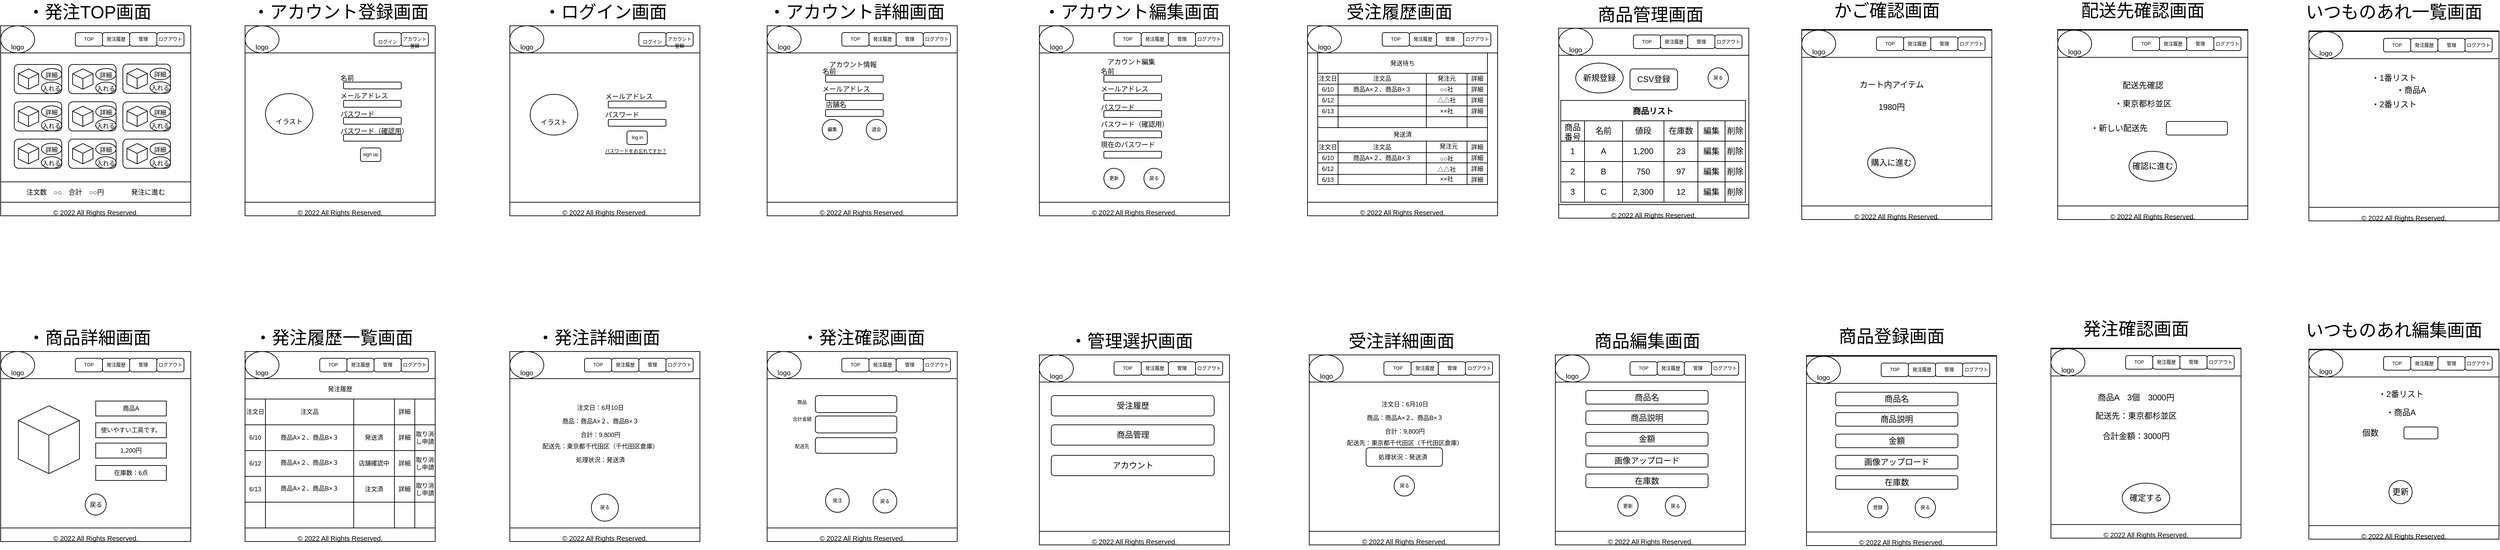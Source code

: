 <mxfile>
    <diagram id="nKQMyj5D2cVVsMJy41xH" name="ページ1">
        <mxGraphModel dx="713" dy="430" grid="1" gridSize="10" guides="1" tooltips="1" connect="1" arrows="1" fold="1" page="1" pageScale="1" pageWidth="1169" pageHeight="827" math="0" shadow="0">
            <root>
                <mxCell id="0"/>
                <mxCell id="1" parent="0"/>
                <mxCell id="655" value="" style="rounded=1;whiteSpace=wrap;html=1;" parent="1" vertex="1">
                    <mxGeometry x="2031.25" y="663" width="142.5" height="25" as="geometry"/>
                </mxCell>
                <mxCell id="3" value="&lt;span style=&quot;font-size: 26px&quot;&gt;・発注TOP画面&lt;/span&gt;" style="text;html=1;resizable=0;autosize=1;align=center;verticalAlign=middle;points=[];fillColor=none;strokeColor=none;rounded=0;" parent="1" vertex="1">
                    <mxGeometry x="70" y="10" width="200" height="20" as="geometry"/>
                </mxCell>
                <mxCell id="4" value="" style="whiteSpace=wrap;html=1;aspect=fixed;fontSize=26;" parent="1" vertex="1">
                    <mxGeometry x="40" y="40" width="280" height="280" as="geometry"/>
                </mxCell>
                <mxCell id="5" value="" style="whiteSpace=wrap;html=1;aspect=fixed;fontSize=26;" parent="1" vertex="1">
                    <mxGeometry x="40" y="520" width="280" height="280" as="geometry"/>
                </mxCell>
                <mxCell id="6" value="" style="whiteSpace=wrap;html=1;aspect=fixed;fontSize=26;" parent="1" vertex="1">
                    <mxGeometry x="400" y="520" width="280" height="280" as="geometry"/>
                </mxCell>
                <mxCell id="7" value="" style="whiteSpace=wrap;html=1;aspect=fixed;fontSize=26;" parent="1" vertex="1">
                    <mxGeometry x="400" y="40" width="280" height="280" as="geometry"/>
                </mxCell>
                <mxCell id="8" value="" style="whiteSpace=wrap;html=1;aspect=fixed;fontSize=26;" parent="1" vertex="1">
                    <mxGeometry x="1169" y="520" width="280" height="280" as="geometry"/>
                </mxCell>
                <mxCell id="9" value="" style="whiteSpace=wrap;html=1;aspect=fixed;fontSize=26;" parent="1" vertex="1">
                    <mxGeometry x="1169" y="40" width="280" height="280" as="geometry"/>
                </mxCell>
                <mxCell id="10" value="" style="whiteSpace=wrap;html=1;aspect=fixed;fontSize=26;" parent="1" vertex="1">
                    <mxGeometry x="790" y="520" width="280" height="280" as="geometry"/>
                </mxCell>
                <mxCell id="11" value="" style="whiteSpace=wrap;html=1;aspect=fixed;fontSize=26;" parent="1" vertex="1">
                    <mxGeometry x="790" y="40" width="280" height="280" as="geometry"/>
                </mxCell>
                <mxCell id="13" value="&lt;font style=&quot;font-size: 10px&quot;&gt;© 2022 All Rights Reserved.&lt;/font&gt;" style="rounded=0;whiteSpace=wrap;html=1;fontSize=26;align=center;" parent="1" vertex="1">
                    <mxGeometry x="40" y="300" width="280" height="20" as="geometry"/>
                </mxCell>
                <mxCell id="24" value="" style="rounded=0;whiteSpace=wrap;html=1;fontSize=26;" parent="1" vertex="1">
                    <mxGeometry x="400" y="40" width="280" height="40" as="geometry"/>
                </mxCell>
                <mxCell id="25" value="&lt;div&gt;&lt;span style=&quot;font-size: x-small&quot;&gt;logo&lt;/span&gt;&lt;/div&gt;" style="ellipse;whiteSpace=wrap;html=1;fontSize=40;align=center;" parent="1" vertex="1">
                    <mxGeometry x="400" y="40" width="50" height="40" as="geometry"/>
                </mxCell>
                <mxCell id="27" value="&lt;font style=&quot;font-size: 7px&quot;&gt;ログイン&lt;/font&gt;" style="rounded=1;whiteSpace=wrap;html=1;fontSize=15;" parent="1" vertex="1">
                    <mxGeometry x="590" y="50" width="40" height="20" as="geometry"/>
                </mxCell>
                <mxCell id="28" value="&lt;div&gt;&lt;span style=&quot;font-size: 7px&quot;&gt;アカウント&lt;/span&gt;&lt;/div&gt;&lt;font style=&quot;font-size: 7px ; line-height: 1&quot;&gt;&lt;div&gt;&lt;span&gt;登録&lt;/span&gt;&lt;/div&gt;&lt;/font&gt;" style="rounded=1;whiteSpace=wrap;html=1;fontSize=15;align=center;" parent="1" vertex="1">
                    <mxGeometry x="630" y="50" width="40" height="20" as="geometry"/>
                </mxCell>
                <mxCell id="29" value="" style="rounded=0;whiteSpace=wrap;html=1;fontSize=26;" parent="1" vertex="1">
                    <mxGeometry x="790" y="40" width="280" height="40" as="geometry"/>
                </mxCell>
                <mxCell id="30" value="&lt;div&gt;&lt;span style=&quot;font-size: x-small&quot;&gt;logo&lt;/span&gt;&lt;/div&gt;" style="ellipse;whiteSpace=wrap;html=1;fontSize=40;align=center;" parent="1" vertex="1">
                    <mxGeometry x="790" y="40" width="50" height="40" as="geometry"/>
                </mxCell>
                <mxCell id="39" value="&lt;font style=&quot;font-size: 10px&quot;&gt;© 2022 All Rights Reserved.&lt;/font&gt;" style="rounded=0;whiteSpace=wrap;html=1;fontSize=26;align=center;" parent="1" vertex="1">
                    <mxGeometry x="40" y="780" width="280" height="20" as="geometry"/>
                </mxCell>
                <mxCell id="40" value="&lt;font style=&quot;font-size: 10px&quot;&gt;© 2022 All Rights Reserved.&lt;/font&gt;" style="rounded=0;whiteSpace=wrap;html=1;fontSize=26;align=center;" parent="1" vertex="1">
                    <mxGeometry x="790" y="780" width="280" height="20" as="geometry"/>
                </mxCell>
                <mxCell id="41" value="&lt;font style=&quot;font-size: 10px&quot;&gt;© 2022 All Rights Reserved.&lt;/font&gt;" style="rounded=0;whiteSpace=wrap;html=1;fontSize=26;align=center;" parent="1" vertex="1">
                    <mxGeometry x="400" y="780" width="280" height="20" as="geometry"/>
                </mxCell>
                <mxCell id="42" value="&lt;font style=&quot;font-size: 10px&quot;&gt;© 2022 All Rights Reserved.&lt;/font&gt;" style="rounded=0;whiteSpace=wrap;html=1;fontSize=26;align=center;" parent="1" vertex="1">
                    <mxGeometry x="1169" y="780" width="280" height="20" as="geometry"/>
                </mxCell>
                <mxCell id="43" value="&lt;font style=&quot;font-size: 10px&quot;&gt;© 2022 All Rights Reserved.&lt;/font&gt;" style="rounded=0;whiteSpace=wrap;html=1;fontSize=26;align=center;" parent="1" vertex="1">
                    <mxGeometry x="1169" y="300" width="280" height="20" as="geometry"/>
                </mxCell>
                <mxCell id="44" value="&lt;font style=&quot;font-size: 10px&quot;&gt;© 2022 All Rights Reserved.&lt;/font&gt;" style="rounded=0;whiteSpace=wrap;html=1;fontSize=26;align=center;" parent="1" vertex="1">
                    <mxGeometry x="790" y="300" width="280" height="20" as="geometry"/>
                </mxCell>
                <mxCell id="45" value="&lt;font style=&quot;font-size: 10px&quot;&gt;© 2022 All Rights Reserved.&lt;/font&gt;" style="rounded=0;whiteSpace=wrap;html=1;fontSize=26;align=center;" parent="1" vertex="1">
                    <mxGeometry x="400" y="300" width="280" height="20" as="geometry"/>
                </mxCell>
                <mxCell id="53" value="&lt;div&gt;&lt;span style=&quot;font-size: x-small&quot;&gt;イラスト&lt;/span&gt;&lt;/div&gt;" style="ellipse;whiteSpace=wrap;html=1;fontSize=40;align=center;" parent="1" vertex="1">
                    <mxGeometry x="430" y="140" width="70" height="60" as="geometry"/>
                </mxCell>
                <mxCell id="54" value="" style="rounded=1;whiteSpace=wrap;html=1;fontSize=10;" parent="1" vertex="1">
                    <mxGeometry x="545" y="123" width="85" height="10" as="geometry"/>
                </mxCell>
                <mxCell id="55" value="" style="rounded=1;whiteSpace=wrap;html=1;fontSize=10;" parent="1" vertex="1">
                    <mxGeometry x="545" y="150" width="85" height="10" as="geometry"/>
                </mxCell>
                <mxCell id="56" value="" style="rounded=1;whiteSpace=wrap;html=1;fontSize=10;" parent="1" vertex="1">
                    <mxGeometry x="545" y="175" width="85" height="10" as="geometry"/>
                </mxCell>
                <mxCell id="57" value="" style="rounded=1;whiteSpace=wrap;html=1;fontSize=10;" parent="1" vertex="1">
                    <mxGeometry x="545" y="200" width="85" height="10" as="geometry"/>
                </mxCell>
                <mxCell id="58" value="名前" style="text;html=1;resizable=0;autosize=1;align=center;verticalAlign=middle;points=[];fillColor=none;strokeColor=none;rounded=0;fontSize=10;" parent="1" vertex="1">
                    <mxGeometry x="530" y="107" width="40" height="20" as="geometry"/>
                </mxCell>
                <mxCell id="59" value="メールアドレス" style="text;html=1;resizable=0;autosize=1;align=center;verticalAlign=middle;points=[];fillColor=none;strokeColor=none;rounded=0;fontSize=10;" parent="1" vertex="1">
                    <mxGeometry x="530" y="133" width="90" height="20" as="geometry"/>
                </mxCell>
                <mxCell id="60" value="パスワード" style="text;html=1;resizable=0;autosize=1;align=center;verticalAlign=middle;points=[];fillColor=none;strokeColor=none;rounded=0;fontSize=10;" parent="1" vertex="1">
                    <mxGeometry x="530" y="160" width="70" height="20" as="geometry"/>
                </mxCell>
                <mxCell id="61" value="パスワード（確認用）" style="text;html=1;resizable=0;autosize=1;align=center;verticalAlign=middle;points=[];fillColor=none;strokeColor=none;rounded=0;fontSize=10;" parent="1" vertex="1">
                    <mxGeometry x="530" y="185" width="120" height="20" as="geometry"/>
                </mxCell>
                <mxCell id="62" value="&lt;font style=&quot;font-size: 26px&quot;&gt;・アカウント登録画面&lt;/font&gt;" style="text;html=1;resizable=0;autosize=1;align=center;verticalAlign=middle;points=[];fillColor=none;strokeColor=none;rounded=0;" parent="1" vertex="1">
                    <mxGeometry x="400" y="10" width="280" height="20" as="geometry"/>
                </mxCell>
                <mxCell id="63" value="" style="whiteSpace=wrap;html=1;aspect=fixed;fontSize=26;" parent="1" vertex="1">
                    <mxGeometry x="1570" y="40" width="280" height="280" as="geometry"/>
                </mxCell>
                <mxCell id="122" value="&lt;span style=&quot;font-size: 26px&quot;&gt;・商品詳細画面&lt;/span&gt;" style="text;html=1;resizable=0;autosize=1;align=center;verticalAlign=middle;points=[];fillColor=none;strokeColor=none;rounded=0;" parent="1" vertex="1">
                    <mxGeometry x="70" y="490" width="200" height="20" as="geometry"/>
                </mxCell>
                <mxCell id="123" value="&lt;font style=&quot;font-size: 7px&quot;&gt;ログイン&lt;/font&gt;" style="rounded=1;whiteSpace=wrap;html=1;fontSize=15;" parent="1" vertex="1">
                    <mxGeometry x="980" y="50" width="40" height="20" as="geometry"/>
                </mxCell>
                <mxCell id="124" value="&lt;div&gt;&lt;span style=&quot;font-size: 7px&quot;&gt;アカウント&lt;/span&gt;&lt;/div&gt;&lt;font style=&quot;font-size: 7px ; line-height: 1&quot;&gt;&lt;div&gt;&lt;span&gt;登録&lt;/span&gt;&lt;/div&gt;&lt;/font&gt;" style="rounded=1;whiteSpace=wrap;html=1;fontSize=15;align=center;" parent="1" vertex="1">
                    <mxGeometry x="1020" y="50" width="40" height="20" as="geometry"/>
                </mxCell>
                <mxCell id="125" value="&lt;font style=&quot;font-size: 26px&quot;&gt;・ログイン画面&lt;/font&gt;" style="text;html=1;resizable=0;autosize=1;align=center;verticalAlign=middle;points=[];fillColor=none;strokeColor=none;rounded=0;" parent="1" vertex="1">
                    <mxGeometry x="830" y="10" width="200" height="20" as="geometry"/>
                </mxCell>
                <mxCell id="131" value="&lt;font size=&quot;1&quot;&gt;イラスト&lt;/font&gt;" style="ellipse;whiteSpace=wrap;html=1;fontSize=40;align=center;" parent="1" vertex="1">
                    <mxGeometry x="820" y="141" width="70" height="60" as="geometry"/>
                </mxCell>
                <mxCell id="132" value="" style="rounded=1;whiteSpace=wrap;html=1;fontSize=10;" parent="1" vertex="1">
                    <mxGeometry x="935" y="151" width="85" height="10" as="geometry"/>
                </mxCell>
                <mxCell id="133" value="メールアドレス" style="text;html=1;resizable=0;autosize=1;align=center;verticalAlign=middle;points=[];fillColor=none;strokeColor=none;rounded=0;fontSize=10;" parent="1" vertex="1">
                    <mxGeometry x="920" y="134" width="90" height="20" as="geometry"/>
                </mxCell>
                <mxCell id="134" value="パスワード" style="text;html=1;resizable=0;autosize=1;align=center;verticalAlign=middle;points=[];fillColor=none;strokeColor=none;rounded=0;fontSize=10;" parent="1" vertex="1">
                    <mxGeometry x="920" y="161" width="70" height="20" as="geometry"/>
                </mxCell>
                <mxCell id="136" value="" style="rounded=1;whiteSpace=wrap;html=1;fontSize=10;" parent="1" vertex="1">
                    <mxGeometry x="935" y="178" width="85" height="10" as="geometry"/>
                </mxCell>
                <mxCell id="137" value="sign up" style="rounded=1;whiteSpace=wrap;html=1;fontSize=7;" parent="1" vertex="1">
                    <mxGeometry x="570" y="220" width="30" height="20" as="geometry"/>
                </mxCell>
                <mxCell id="138" value="log in" style="rounded=1;whiteSpace=wrap;html=1;fontSize=7;" parent="1" vertex="1">
                    <mxGeometry x="962.5" y="195" width="30" height="20" as="geometry"/>
                </mxCell>
                <mxCell id="139" value="パスワードをお忘れですか？" style="text;html=1;resizable=0;autosize=1;align=center;verticalAlign=middle;points=[];fillColor=none;strokeColor=none;rounded=0;fontSize=7;fontStyle=4" parent="1" vertex="1">
                    <mxGeometry x="920" y="220" width="110" height="10" as="geometry"/>
                </mxCell>
                <mxCell id="150" value="" style="group" parent="1" vertex="1" connectable="0">
                    <mxGeometry x="1570" y="40" width="280" height="40" as="geometry"/>
                </mxCell>
                <mxCell id="151" value="" style="rounded=0;whiteSpace=wrap;html=1;fontSize=26;" parent="150" vertex="1">
                    <mxGeometry width="280" height="40" as="geometry"/>
                </mxCell>
                <mxCell id="340" value="" style="group" parent="150" vertex="1" connectable="0">
                    <mxGeometry width="280" height="40" as="geometry"/>
                </mxCell>
                <mxCell id="341" value="" style="rounded=0;whiteSpace=wrap;html=1;fontSize=26;" parent="340" vertex="1">
                    <mxGeometry width="280" height="40" as="geometry"/>
                </mxCell>
                <mxCell id="342" value="&lt;div&gt;&lt;span style=&quot;font-size: x-small&quot;&gt;logo&lt;/span&gt;&lt;/div&gt;" style="ellipse;whiteSpace=wrap;html=1;fontSize=40;align=center;" parent="340" vertex="1">
                    <mxGeometry width="50" height="40" as="geometry"/>
                </mxCell>
                <mxCell id="343" value="&lt;font style=&quot;font-size: 7px&quot;&gt;発注履歴&lt;/font&gt;" style="rounded=1;whiteSpace=wrap;html=1;fontSize=7;" parent="340" vertex="1">
                    <mxGeometry x="150" y="10" width="40" height="20" as="geometry"/>
                </mxCell>
                <mxCell id="344" value="&lt;font style=&quot;font-size: 7px;&quot;&gt;管理&lt;/font&gt;" style="rounded=1;whiteSpace=wrap;html=1;fontSize=7;" parent="340" vertex="1">
                    <mxGeometry x="190" y="10" width="40" height="20" as="geometry"/>
                </mxCell>
                <mxCell id="345" value="&lt;font style=&quot;font-size: 7px;&quot;&gt;ログアウト&lt;/font&gt;" style="rounded=1;whiteSpace=wrap;html=1;fontSize=7;" parent="340" vertex="1">
                    <mxGeometry x="230" y="10" width="40" height="20" as="geometry"/>
                </mxCell>
                <mxCell id="346" value="&lt;span style=&quot;font-size: 7px;&quot;&gt;TOP&lt;/span&gt;" style="rounded=1;whiteSpace=wrap;html=1;fontSize=7;" parent="340" vertex="1">
                    <mxGeometry x="110" y="10" width="40" height="20" as="geometry"/>
                </mxCell>
                <mxCell id="158" value="" style="group" parent="1" vertex="1" connectable="0">
                    <mxGeometry x="790" y="520" width="280" height="40" as="geometry"/>
                </mxCell>
                <mxCell id="159" value="" style="rounded=0;whiteSpace=wrap;html=1;fontSize=26;" parent="158" vertex="1">
                    <mxGeometry width="280" height="40" as="geometry"/>
                </mxCell>
                <mxCell id="490" value="" style="group" parent="158" vertex="1" connectable="0">
                    <mxGeometry width="280" height="40" as="geometry"/>
                </mxCell>
                <mxCell id="491" value="" style="rounded=0;whiteSpace=wrap;html=1;fontSize=26;" parent="490" vertex="1">
                    <mxGeometry width="280" height="40" as="geometry"/>
                </mxCell>
                <mxCell id="492" value="&lt;div&gt;&lt;span style=&quot;font-size: x-small&quot;&gt;logo&lt;/span&gt;&lt;/div&gt;" style="ellipse;whiteSpace=wrap;html=1;fontSize=40;align=center;" parent="490" vertex="1">
                    <mxGeometry width="50" height="40" as="geometry"/>
                </mxCell>
                <mxCell id="493" value="&lt;font style=&quot;font-size: 7px&quot;&gt;発注履歴&lt;/font&gt;" style="rounded=1;whiteSpace=wrap;html=1;fontSize=7;" parent="490" vertex="1">
                    <mxGeometry x="150" y="10" width="40" height="20" as="geometry"/>
                </mxCell>
                <mxCell id="494" value="&lt;font style=&quot;font-size: 7px;&quot;&gt;管理&lt;/font&gt;" style="rounded=1;whiteSpace=wrap;html=1;fontSize=7;" parent="490" vertex="1">
                    <mxGeometry x="190" y="10" width="40" height="20" as="geometry"/>
                </mxCell>
                <mxCell id="495" value="&lt;font style=&quot;font-size: 7px;&quot;&gt;ログアウト&lt;/font&gt;" style="rounded=1;whiteSpace=wrap;html=1;fontSize=7;" parent="490" vertex="1">
                    <mxGeometry x="230" y="10" width="40" height="20" as="geometry"/>
                </mxCell>
                <mxCell id="496" value="&lt;span style=&quot;font-size: 7px;&quot;&gt;TOP&lt;/span&gt;" style="rounded=1;whiteSpace=wrap;html=1;fontSize=7;" parent="490" vertex="1">
                    <mxGeometry x="110" y="10" width="40" height="20" as="geometry"/>
                </mxCell>
                <mxCell id="166" value="&lt;span style=&quot;font-size: 26px&quot;&gt;・発注履歴一覧画面&lt;/span&gt;" style="text;html=1;resizable=0;autosize=1;align=center;verticalAlign=middle;points=[];fillColor=none;strokeColor=none;rounded=0;" parent="1" vertex="1">
                    <mxGeometry x="405" y="490" width="250" height="20" as="geometry"/>
                </mxCell>
                <mxCell id="263" value="&lt;span style=&quot;font-size: 26px&quot;&gt;・発注詳細画面&lt;/span&gt;" style="text;html=1;resizable=0;autosize=1;align=center;verticalAlign=middle;points=[];fillColor=none;strokeColor=none;rounded=0;" parent="1" vertex="1">
                    <mxGeometry x="820" y="490" width="200" height="20" as="geometry"/>
                </mxCell>
                <mxCell id="264" value="戻る" style="ellipse;whiteSpace=wrap;html=1;aspect=fixed;fontSize=7;" parent="1" vertex="1">
                    <mxGeometry x="910" y="730" width="40" height="40" as="geometry"/>
                </mxCell>
                <mxCell id="272" value="&lt;span style=&quot;font-size: 26px&quot;&gt;・発注確認画面&lt;/span&gt;" style="text;html=1;resizable=0;autosize=1;align=center;verticalAlign=middle;points=[];fillColor=none;strokeColor=none;rounded=0;" parent="1" vertex="1">
                    <mxGeometry x="1210" y="490" width="200" height="20" as="geometry"/>
                </mxCell>
                <mxCell id="279" value="" style="rounded=1;whiteSpace=wrap;html=1;fontSize=4;" parent="1" vertex="1">
                    <mxGeometry x="1240" y="585" width="120" height="25" as="geometry"/>
                </mxCell>
                <mxCell id="280" value="" style="rounded=1;whiteSpace=wrap;html=1;fontSize=4;" parent="1" vertex="1">
                    <mxGeometry x="1240" y="615" width="120" height="25" as="geometry"/>
                </mxCell>
                <mxCell id="281" value="" style="rounded=1;whiteSpace=wrap;html=1;fontSize=4;" parent="1" vertex="1">
                    <mxGeometry x="1240" y="647" width="120" height="23" as="geometry"/>
                </mxCell>
                <mxCell id="282" value="&lt;font style=&quot;font-size: 7px&quot;&gt;発注&lt;br&gt;&lt;/font&gt;" style="ellipse;whiteSpace=wrap;html=1;aspect=fixed;fontSize=4;" parent="1" vertex="1">
                    <mxGeometry x="1255" y="722" width="35" height="35" as="geometry"/>
                </mxCell>
                <mxCell id="283" value="商品" style="text;html=1;resizable=0;autosize=1;align=center;verticalAlign=middle;points=[];fillColor=none;strokeColor=none;rounded=0;fontSize=7;" parent="1" vertex="1">
                    <mxGeometry x="1205" y="590" width="30" height="10" as="geometry"/>
                </mxCell>
                <mxCell id="284" value="合計金額" style="text;html=1;resizable=0;autosize=1;align=center;verticalAlign=middle;points=[];fillColor=none;strokeColor=none;rounded=0;fontSize=7;" parent="1" vertex="1">
                    <mxGeometry x="1200" y="615" width="40" height="10" as="geometry"/>
                </mxCell>
                <mxCell id="285" value="配送先" style="text;html=1;resizable=0;autosize=1;align=center;verticalAlign=middle;points=[];fillColor=none;strokeColor=none;rounded=0;fontSize=7;" parent="1" vertex="1">
                    <mxGeometry x="1200" y="655" width="40" height="10" as="geometry"/>
                </mxCell>
                <mxCell id="286" value="&lt;font style=&quot;font-size: 26px&quot;&gt;・アカウント詳細画面&lt;/font&gt;" style="text;html=1;resizable=0;autosize=1;align=center;verticalAlign=middle;points=[];fillColor=none;strokeColor=none;rounded=0;" parent="1" vertex="1">
                    <mxGeometry x="1160" y="10" width="280" height="20" as="geometry"/>
                </mxCell>
                <mxCell id="287" value="&lt;font style=&quot;font-size: 26px&quot;&gt;・アカウント編集画面&lt;/font&gt;" style="text;html=1;resizable=0;autosize=1;align=center;verticalAlign=middle;points=[];fillColor=none;strokeColor=none;rounded=0;" parent="1" vertex="1">
                    <mxGeometry x="1565" y="10" width="280" height="20" as="geometry"/>
                </mxCell>
                <mxCell id="288" value="編集" style="ellipse;whiteSpace=wrap;html=1;aspect=fixed;fontSize=7;" parent="1" vertex="1">
                    <mxGeometry x="1250" y="178" width="30" height="30" as="geometry"/>
                </mxCell>
                <mxCell id="289" value="退会" style="ellipse;whiteSpace=wrap;html=1;aspect=fixed;fontSize=7;" parent="1" vertex="1">
                    <mxGeometry x="1315" y="178" width="30" height="30" as="geometry"/>
                </mxCell>
                <mxCell id="290" value="" style="rounded=1;whiteSpace=wrap;html=1;fontSize=10;" parent="1" vertex="1">
                    <mxGeometry x="1255" y="113" width="85" height="10" as="geometry"/>
                </mxCell>
                <mxCell id="291" value="" style="rounded=1;whiteSpace=wrap;html=1;fontSize=10;" parent="1" vertex="1">
                    <mxGeometry x="1255" y="140" width="85" height="10" as="geometry"/>
                </mxCell>
                <mxCell id="293" value="名前" style="text;html=1;resizable=0;autosize=1;align=center;verticalAlign=middle;points=[];fillColor=none;strokeColor=none;rounded=0;fontSize=10;" parent="1" vertex="1">
                    <mxGeometry x="1240" y="97" width="40" height="20" as="geometry"/>
                </mxCell>
                <mxCell id="294" value="メールアドレス" style="text;html=1;resizable=0;autosize=1;align=center;verticalAlign=middle;points=[];fillColor=none;strokeColor=none;rounded=0;fontSize=10;" parent="1" vertex="1">
                    <mxGeometry x="1240" y="123" width="90" height="20" as="geometry"/>
                </mxCell>
                <mxCell id="297" value="アカウント情報" style="text;html=1;resizable=0;autosize=1;align=center;verticalAlign=middle;points=[];fillColor=none;strokeColor=none;rounded=0;fontSize=10;" parent="1" vertex="1">
                    <mxGeometry x="1250" y="87" width="90" height="20" as="geometry"/>
                </mxCell>
                <mxCell id="309" value="更新" style="ellipse;whiteSpace=wrap;html=1;aspect=fixed;fontSize=7;" parent="1" vertex="1">
                    <mxGeometry x="1665" y="250" width="30" height="30" as="geometry"/>
                </mxCell>
                <mxCell id="310" value="戻る" style="ellipse;whiteSpace=wrap;html=1;aspect=fixed;fontSize=7;" parent="1" vertex="1">
                    <mxGeometry x="1724" y="250" width="30" height="30" as="geometry"/>
                </mxCell>
                <mxCell id="311" value="" style="rounded=1;whiteSpace=wrap;html=1;fontSize=10;" parent="1" vertex="1">
                    <mxGeometry x="1665" y="113" width="85" height="10" as="geometry"/>
                </mxCell>
                <mxCell id="312" value="" style="rounded=1;whiteSpace=wrap;html=1;fontSize=10;" parent="1" vertex="1">
                    <mxGeometry x="1665" y="140" width="85" height="10" as="geometry"/>
                </mxCell>
                <mxCell id="313" value="" style="rounded=1;whiteSpace=wrap;html=1;fontSize=10;" parent="1" vertex="1">
                    <mxGeometry x="1665" y="165" width="85" height="10" as="geometry"/>
                </mxCell>
                <mxCell id="314" value="名前" style="text;html=1;resizable=0;autosize=1;align=center;verticalAlign=middle;points=[];fillColor=none;strokeColor=none;rounded=0;fontSize=10;" parent="1" vertex="1">
                    <mxGeometry x="1650" y="97" width="40" height="20" as="geometry"/>
                </mxCell>
                <mxCell id="315" value="メールアドレス" style="text;html=1;resizable=0;autosize=1;align=center;verticalAlign=middle;points=[];fillColor=none;strokeColor=none;rounded=0;fontSize=10;" parent="1" vertex="1">
                    <mxGeometry x="1650" y="123" width="90" height="20" as="geometry"/>
                </mxCell>
                <mxCell id="316" value="パスワード" style="text;html=1;resizable=0;autosize=1;align=center;verticalAlign=middle;points=[];fillColor=none;strokeColor=none;rounded=0;fontSize=10;" parent="1" vertex="1">
                    <mxGeometry x="1650" y="150" width="70" height="20" as="geometry"/>
                </mxCell>
                <mxCell id="317" value="パスワード（確認用）" style="text;html=1;resizable=0;autosize=1;align=center;verticalAlign=middle;points=[];fillColor=none;strokeColor=none;rounded=0;fontSize=10;" parent="1" vertex="1">
                    <mxGeometry x="1650" y="175" width="120" height="20" as="geometry"/>
                </mxCell>
                <mxCell id="318" value="アカウント編集" style="text;html=1;resizable=0;autosize=1;align=center;verticalAlign=middle;points=[];fillColor=none;strokeColor=none;rounded=0;fontSize=10;" parent="1" vertex="1">
                    <mxGeometry x="1660" y="83" width="90" height="20" as="geometry"/>
                </mxCell>
                <mxCell id="319" value="" style="rounded=1;whiteSpace=wrap;html=1;fontSize=10;" parent="1" vertex="1">
                    <mxGeometry x="1665" y="195" width="85" height="10" as="geometry"/>
                </mxCell>
                <mxCell id="322" value="現在のパスワード" style="text;html=1;resizable=0;autosize=1;align=center;verticalAlign=middle;points=[];fillColor=none;strokeColor=none;rounded=0;fontSize=10;" parent="1" vertex="1">
                    <mxGeometry x="1650" y="205" width="100" height="20" as="geometry"/>
                </mxCell>
                <mxCell id="323" value="" style="rounded=1;whiteSpace=wrap;html=1;fontSize=10;" parent="1" vertex="1">
                    <mxGeometry x="1665" y="225" width="85" height="10" as="geometry"/>
                </mxCell>
                <mxCell id="324" value="&lt;font style=&quot;font-size: 10px&quot;&gt;© 2022 All Rights Reserved.&lt;/font&gt;" style="rounded=0;whiteSpace=wrap;html=1;fontSize=26;align=center;" parent="1" vertex="1">
                    <mxGeometry x="1570" y="300" width="280" height="20" as="geometry"/>
                </mxCell>
                <mxCell id="325" value="" style="group" parent="1" vertex="1" connectable="0">
                    <mxGeometry x="40" y="40" width="280" height="40" as="geometry"/>
                </mxCell>
                <mxCell id="12" value="" style="rounded=0;whiteSpace=wrap;html=1;fontSize=26;" parent="325" vertex="1">
                    <mxGeometry width="280" height="40" as="geometry"/>
                </mxCell>
                <mxCell id="15" value="&lt;div&gt;&lt;span style=&quot;font-size: x-small&quot;&gt;logo&lt;/span&gt;&lt;/div&gt;" style="ellipse;whiteSpace=wrap;html=1;fontSize=40;align=center;" parent="325" vertex="1">
                    <mxGeometry width="50" height="40" as="geometry"/>
                </mxCell>
                <mxCell id="20" value="&lt;font style=&quot;font-size: 7px&quot;&gt;発注履歴&lt;/font&gt;" style="rounded=1;whiteSpace=wrap;html=1;fontSize=7;" parent="325" vertex="1">
                    <mxGeometry x="150" y="10" width="40" height="20" as="geometry"/>
                </mxCell>
                <mxCell id="22" value="&lt;font style=&quot;font-size: 7px;&quot;&gt;管理&lt;/font&gt;" style="rounded=1;whiteSpace=wrap;html=1;fontSize=7;" parent="325" vertex="1">
                    <mxGeometry x="190" y="10" width="40" height="20" as="geometry"/>
                </mxCell>
                <mxCell id="23" value="&lt;font style=&quot;font-size: 7px;&quot;&gt;ログアウト&lt;/font&gt;" style="rounded=1;whiteSpace=wrap;html=1;fontSize=7;" parent="325" vertex="1">
                    <mxGeometry x="230" y="10" width="40" height="20" as="geometry"/>
                </mxCell>
                <mxCell id="65" value="&lt;span style=&quot;font-size: 7px;&quot;&gt;TOP&lt;/span&gt;" style="rounded=1;whiteSpace=wrap;html=1;fontSize=7;" parent="325" vertex="1">
                    <mxGeometry x="110" y="10" width="40" height="20" as="geometry"/>
                </mxCell>
                <mxCell id="326" value="" style="group" parent="1" vertex="1" connectable="0">
                    <mxGeometry x="40" y="520" width="280" height="40" as="geometry"/>
                </mxCell>
                <mxCell id="327" value="" style="rounded=0;whiteSpace=wrap;html=1;fontSize=26;" parent="326" vertex="1">
                    <mxGeometry width="280" height="40" as="geometry"/>
                </mxCell>
                <mxCell id="328" value="&lt;div&gt;&lt;span style=&quot;font-size: x-small&quot;&gt;logo&lt;/span&gt;&lt;/div&gt;" style="ellipse;whiteSpace=wrap;html=1;fontSize=40;align=center;" parent="326" vertex="1">
                    <mxGeometry width="50" height="40" as="geometry"/>
                </mxCell>
                <mxCell id="329" value="&lt;font style=&quot;font-size: 7px&quot;&gt;発注履歴&lt;/font&gt;" style="rounded=1;whiteSpace=wrap;html=1;fontSize=7;" parent="326" vertex="1">
                    <mxGeometry x="150" y="10" width="40" height="20" as="geometry"/>
                </mxCell>
                <mxCell id="330" value="&lt;font style=&quot;font-size: 7px;&quot;&gt;管理&lt;/font&gt;" style="rounded=1;whiteSpace=wrap;html=1;fontSize=7;" parent="326" vertex="1">
                    <mxGeometry x="190" y="10" width="40" height="20" as="geometry"/>
                </mxCell>
                <mxCell id="331" value="&lt;font style=&quot;font-size: 7px;&quot;&gt;ログアウト&lt;/font&gt;" style="rounded=1;whiteSpace=wrap;html=1;fontSize=7;" parent="326" vertex="1">
                    <mxGeometry x="230" y="10" width="40" height="20" as="geometry"/>
                </mxCell>
                <mxCell id="332" value="&lt;span style=&quot;font-size: 7px;&quot;&gt;TOP&lt;/span&gt;" style="rounded=1;whiteSpace=wrap;html=1;fontSize=7;" parent="326" vertex="1">
                    <mxGeometry x="110" y="10" width="40" height="20" as="geometry"/>
                </mxCell>
                <mxCell id="333" value="" style="group" parent="1" vertex="1" connectable="0">
                    <mxGeometry x="400" y="520" width="280" height="40" as="geometry"/>
                </mxCell>
                <mxCell id="334" value="" style="rounded=0;whiteSpace=wrap;html=1;fontSize=26;" parent="333" vertex="1">
                    <mxGeometry width="280" height="40" as="geometry"/>
                </mxCell>
                <mxCell id="335" value="&lt;div&gt;&lt;span style=&quot;font-size: x-small&quot;&gt;logo&lt;/span&gt;&lt;/div&gt;" style="ellipse;whiteSpace=wrap;html=1;fontSize=40;align=center;" parent="333" vertex="1">
                    <mxGeometry width="50" height="40" as="geometry"/>
                </mxCell>
                <mxCell id="336" value="&lt;font style=&quot;font-size: 7px&quot;&gt;発注履歴&lt;/font&gt;" style="rounded=1;whiteSpace=wrap;html=1;fontSize=7;" parent="333" vertex="1">
                    <mxGeometry x="150" y="10" width="40" height="20" as="geometry"/>
                </mxCell>
                <mxCell id="337" value="&lt;font style=&quot;font-size: 7px;&quot;&gt;管理&lt;/font&gt;" style="rounded=1;whiteSpace=wrap;html=1;fontSize=7;" parent="333" vertex="1">
                    <mxGeometry x="190" y="10" width="40" height="20" as="geometry"/>
                </mxCell>
                <mxCell id="338" value="&lt;font style=&quot;font-size: 7px;&quot;&gt;ログアウト&lt;/font&gt;" style="rounded=1;whiteSpace=wrap;html=1;fontSize=7;" parent="333" vertex="1">
                    <mxGeometry x="230" y="10" width="40" height="20" as="geometry"/>
                </mxCell>
                <mxCell id="339" value="&lt;span style=&quot;font-size: 7px;&quot;&gt;TOP&lt;/span&gt;" style="rounded=1;whiteSpace=wrap;html=1;fontSize=7;" parent="333" vertex="1">
                    <mxGeometry x="110" y="10" width="40" height="20" as="geometry"/>
                </mxCell>
                <mxCell id="347" value="" style="group" parent="1" vertex="1" connectable="0">
                    <mxGeometry x="1169" y="40" width="280" height="40" as="geometry"/>
                </mxCell>
                <mxCell id="348" value="" style="rounded=0;whiteSpace=wrap;html=1;fontSize=26;" parent="347" vertex="1">
                    <mxGeometry width="280" height="40" as="geometry"/>
                </mxCell>
                <mxCell id="349" value="&lt;div&gt;&lt;span style=&quot;font-size: x-small&quot;&gt;logo&lt;/span&gt;&lt;/div&gt;" style="ellipse;whiteSpace=wrap;html=1;fontSize=40;align=center;" parent="347" vertex="1">
                    <mxGeometry width="50" height="40" as="geometry"/>
                </mxCell>
                <mxCell id="350" value="&lt;font style=&quot;font-size: 7px&quot;&gt;発注履歴&lt;/font&gt;" style="rounded=1;whiteSpace=wrap;html=1;fontSize=7;" parent="347" vertex="1">
                    <mxGeometry x="150" y="10" width="40" height="20" as="geometry"/>
                </mxCell>
                <mxCell id="351" value="&lt;font style=&quot;font-size: 7px;&quot;&gt;管理&lt;/font&gt;" style="rounded=1;whiteSpace=wrap;html=1;fontSize=7;" parent="347" vertex="1">
                    <mxGeometry x="190" y="10" width="40" height="20" as="geometry"/>
                </mxCell>
                <mxCell id="352" value="&lt;font style=&quot;font-size: 7px;&quot;&gt;ログアウト&lt;/font&gt;" style="rounded=1;whiteSpace=wrap;html=1;fontSize=7;" parent="347" vertex="1">
                    <mxGeometry x="230" y="10" width="40" height="20" as="geometry"/>
                </mxCell>
                <mxCell id="353" value="&lt;span style=&quot;font-size: 7px;&quot;&gt;TOP&lt;/span&gt;" style="rounded=1;whiteSpace=wrap;html=1;fontSize=7;" parent="347" vertex="1">
                    <mxGeometry x="110" y="10" width="40" height="20" as="geometry"/>
                </mxCell>
                <mxCell id="354" value="" style="rounded=1;whiteSpace=wrap;html=1;fontSize=10;" parent="1" vertex="1">
                    <mxGeometry x="1255" y="163.5" width="85" height="10" as="geometry"/>
                </mxCell>
                <mxCell id="355" value="店舗名" style="text;html=1;resizable=0;autosize=1;align=center;verticalAlign=middle;points=[];fillColor=none;strokeColor=none;rounded=0;fontSize=10;" parent="1" vertex="1">
                    <mxGeometry x="1245" y="146" width="50" height="20" as="geometry"/>
                </mxCell>
                <mxCell id="356" value="&lt;font style=&quot;font-size: 10px&quot;&gt;注文数　○○　合計　○○円　　　　発注に進む&lt;/font&gt;" style="rounded=0;whiteSpace=wrap;html=1;fontSize=7;" parent="1" vertex="1">
                    <mxGeometry x="40" y="270" width="280" height="30" as="geometry"/>
                </mxCell>
                <mxCell id="358" value="" style="rounded=1;whiteSpace=wrap;html=1;fontSize=10;" parent="1" vertex="1">
                    <mxGeometry x="60" y="97" width="70" height="43" as="geometry"/>
                </mxCell>
                <mxCell id="359" value="&lt;font style=&quot;font-size: 9px&quot;&gt;入れる&lt;/font&gt;" style="ellipse;whiteSpace=wrap;html=1;fontSize=10;" parent="1" vertex="1">
                    <mxGeometry x="100" y="123" width="30" height="17" as="geometry"/>
                </mxCell>
                <mxCell id="361" value="" style="html=1;whiteSpace=wrap;shape=isoCube2;backgroundOutline=1;isoAngle=15;fontSize=10;" parent="1" vertex="1">
                    <mxGeometry x="66" y="103.5" width="30" height="30" as="geometry"/>
                </mxCell>
                <mxCell id="362" value="&lt;font style=&quot;font-size: 9px&quot;&gt;詳細&lt;/font&gt;" style="ellipse;whiteSpace=wrap;html=1;fontSize=10;" parent="1" vertex="1">
                    <mxGeometry x="100" y="103" width="30" height="17" as="geometry"/>
                </mxCell>
                <mxCell id="363" value="" style="rounded=1;whiteSpace=wrap;html=1;fontSize=10;" parent="1" vertex="1">
                    <mxGeometry x="140" y="97" width="70" height="43" as="geometry"/>
                </mxCell>
                <mxCell id="364" value="&lt;font style=&quot;font-size: 9px&quot;&gt;入れる&lt;/font&gt;" style="ellipse;whiteSpace=wrap;html=1;fontSize=10;" parent="1" vertex="1">
                    <mxGeometry x="180" y="123" width="30" height="17" as="geometry"/>
                </mxCell>
                <mxCell id="365" value="" style="html=1;whiteSpace=wrap;shape=isoCube2;backgroundOutline=1;isoAngle=15;fontSize=10;" parent="1" vertex="1">
                    <mxGeometry x="146" y="103.5" width="30" height="30" as="geometry"/>
                </mxCell>
                <mxCell id="366" value="&lt;font style=&quot;font-size: 9px&quot;&gt;詳細&lt;/font&gt;" style="ellipse;whiteSpace=wrap;html=1;fontSize=10;" parent="1" vertex="1">
                    <mxGeometry x="180" y="103" width="30" height="17" as="geometry"/>
                </mxCell>
                <mxCell id="367" value="" style="rounded=1;whiteSpace=wrap;html=1;fontSize=10;" parent="1" vertex="1">
                    <mxGeometry x="220" y="96.5" width="70" height="43" as="geometry"/>
                </mxCell>
                <mxCell id="368" value="&lt;font style=&quot;font-size: 9px&quot;&gt;入れる&lt;/font&gt;" style="ellipse;whiteSpace=wrap;html=1;fontSize=10;" parent="1" vertex="1">
                    <mxGeometry x="260" y="122.5" width="30" height="17" as="geometry"/>
                </mxCell>
                <mxCell id="369" value="" style="html=1;whiteSpace=wrap;shape=isoCube2;backgroundOutline=1;isoAngle=15;fontSize=10;" parent="1" vertex="1">
                    <mxGeometry x="226" y="103" width="30" height="30" as="geometry"/>
                </mxCell>
                <mxCell id="370" value="&lt;font style=&quot;font-size: 9px&quot;&gt;詳細&lt;/font&gt;" style="ellipse;whiteSpace=wrap;html=1;fontSize=10;" parent="1" vertex="1">
                    <mxGeometry x="260" y="102.5" width="30" height="17" as="geometry"/>
                </mxCell>
                <mxCell id="371" value="" style="rounded=1;whiteSpace=wrap;html=1;fontSize=10;" parent="1" vertex="1">
                    <mxGeometry x="60" y="152" width="70" height="43" as="geometry"/>
                </mxCell>
                <mxCell id="372" value="&lt;font style=&quot;font-size: 9px&quot;&gt;入れる&lt;/font&gt;" style="ellipse;whiteSpace=wrap;html=1;fontSize=10;" parent="1" vertex="1">
                    <mxGeometry x="100" y="178" width="30" height="17" as="geometry"/>
                </mxCell>
                <mxCell id="373" value="" style="html=1;whiteSpace=wrap;shape=isoCube2;backgroundOutline=1;isoAngle=15;fontSize=10;" parent="1" vertex="1">
                    <mxGeometry x="66" y="158.5" width="30" height="30" as="geometry"/>
                </mxCell>
                <mxCell id="374" value="&lt;font style=&quot;font-size: 9px&quot;&gt;詳細&lt;/font&gt;" style="ellipse;whiteSpace=wrap;html=1;fontSize=10;" parent="1" vertex="1">
                    <mxGeometry x="100" y="158" width="30" height="17" as="geometry"/>
                </mxCell>
                <mxCell id="375" value="" style="rounded=1;whiteSpace=wrap;html=1;fontSize=10;" parent="1" vertex="1">
                    <mxGeometry x="140" y="152" width="70" height="43" as="geometry"/>
                </mxCell>
                <mxCell id="376" value="&lt;font style=&quot;font-size: 9px&quot;&gt;入れる&lt;/font&gt;" style="ellipse;whiteSpace=wrap;html=1;fontSize=10;" parent="1" vertex="1">
                    <mxGeometry x="180" y="178" width="30" height="17" as="geometry"/>
                </mxCell>
                <mxCell id="377" value="" style="html=1;whiteSpace=wrap;shape=isoCube2;backgroundOutline=1;isoAngle=15;fontSize=10;" parent="1" vertex="1">
                    <mxGeometry x="146" y="158.5" width="30" height="30" as="geometry"/>
                </mxCell>
                <mxCell id="378" value="&lt;font style=&quot;font-size: 9px&quot;&gt;詳細&lt;/font&gt;" style="ellipse;whiteSpace=wrap;html=1;fontSize=10;" parent="1" vertex="1">
                    <mxGeometry x="180" y="158" width="30" height="17" as="geometry"/>
                </mxCell>
                <mxCell id="379" value="" style="rounded=1;whiteSpace=wrap;html=1;fontSize=10;" parent="1" vertex="1">
                    <mxGeometry x="220" y="152" width="70" height="43" as="geometry"/>
                </mxCell>
                <mxCell id="380" value="&lt;font style=&quot;font-size: 9px&quot;&gt;入れる&lt;/font&gt;" style="ellipse;whiteSpace=wrap;html=1;fontSize=10;" parent="1" vertex="1">
                    <mxGeometry x="260" y="178" width="30" height="17" as="geometry"/>
                </mxCell>
                <mxCell id="381" value="" style="html=1;whiteSpace=wrap;shape=isoCube2;backgroundOutline=1;isoAngle=15;fontSize=10;" parent="1" vertex="1">
                    <mxGeometry x="226" y="158.5" width="30" height="30" as="geometry"/>
                </mxCell>
                <mxCell id="382" value="&lt;font style=&quot;font-size: 9px&quot;&gt;詳細&lt;/font&gt;" style="ellipse;whiteSpace=wrap;html=1;fontSize=10;" parent="1" vertex="1">
                    <mxGeometry x="260" y="158" width="30" height="17" as="geometry"/>
                </mxCell>
                <mxCell id="383" value="" style="rounded=1;whiteSpace=wrap;html=1;fontSize=10;" parent="1" vertex="1">
                    <mxGeometry x="60" y="207" width="70" height="43" as="geometry"/>
                </mxCell>
                <mxCell id="384" value="&lt;font style=&quot;font-size: 9px&quot;&gt;入れる&lt;/font&gt;" style="ellipse;whiteSpace=wrap;html=1;fontSize=10;" parent="1" vertex="1">
                    <mxGeometry x="100" y="233" width="30" height="17" as="geometry"/>
                </mxCell>
                <mxCell id="385" value="" style="html=1;whiteSpace=wrap;shape=isoCube2;backgroundOutline=1;isoAngle=15;fontSize=10;" parent="1" vertex="1">
                    <mxGeometry x="66" y="213.5" width="30" height="30" as="geometry"/>
                </mxCell>
                <mxCell id="386" value="&lt;font style=&quot;font-size: 9px&quot;&gt;詳細&lt;/font&gt;" style="ellipse;whiteSpace=wrap;html=1;fontSize=10;" parent="1" vertex="1">
                    <mxGeometry x="100" y="213" width="30" height="17" as="geometry"/>
                </mxCell>
                <mxCell id="387" value="" style="rounded=1;whiteSpace=wrap;html=1;fontSize=10;" parent="1" vertex="1">
                    <mxGeometry x="140" y="207" width="70" height="43" as="geometry"/>
                </mxCell>
                <mxCell id="388" value="&lt;font style=&quot;font-size: 9px&quot;&gt;入れる&lt;/font&gt;" style="ellipse;whiteSpace=wrap;html=1;fontSize=10;" parent="1" vertex="1">
                    <mxGeometry x="180" y="233" width="30" height="17" as="geometry"/>
                </mxCell>
                <mxCell id="389" value="" style="html=1;whiteSpace=wrap;shape=isoCube2;backgroundOutline=1;isoAngle=15;fontSize=10;" parent="1" vertex="1">
                    <mxGeometry x="146" y="213.5" width="30" height="30" as="geometry"/>
                </mxCell>
                <mxCell id="390" value="&lt;font style=&quot;font-size: 9px&quot;&gt;詳細&lt;/font&gt;" style="ellipse;whiteSpace=wrap;html=1;fontSize=10;" parent="1" vertex="1">
                    <mxGeometry x="180" y="213" width="30" height="17" as="geometry"/>
                </mxCell>
                <mxCell id="391" value="" style="rounded=1;whiteSpace=wrap;html=1;fontSize=10;" parent="1" vertex="1">
                    <mxGeometry x="220" y="207" width="70" height="43" as="geometry"/>
                </mxCell>
                <mxCell id="392" value="&lt;font style=&quot;font-size: 9px&quot;&gt;入れる&lt;/font&gt;" style="ellipse;whiteSpace=wrap;html=1;fontSize=10;" parent="1" vertex="1">
                    <mxGeometry x="260" y="233" width="30" height="17" as="geometry"/>
                </mxCell>
                <mxCell id="393" value="" style="html=1;whiteSpace=wrap;shape=isoCube2;backgroundOutline=1;isoAngle=15;fontSize=10;" parent="1" vertex="1">
                    <mxGeometry x="226" y="213.5" width="30" height="30" as="geometry"/>
                </mxCell>
                <mxCell id="394" value="&lt;font style=&quot;font-size: 9px&quot;&gt;詳細&lt;/font&gt;" style="ellipse;whiteSpace=wrap;html=1;fontSize=10;" parent="1" vertex="1">
                    <mxGeometry x="260" y="213" width="30" height="17" as="geometry"/>
                </mxCell>
                <mxCell id="399" value="" style="html=1;whiteSpace=wrap;shape=isoCube2;backgroundOutline=1;isoAngle=15;fontSize=9;" parent="1" vertex="1">
                    <mxGeometry x="66" y="600" width="90" height="100" as="geometry"/>
                </mxCell>
                <mxCell id="400" value="戻る" style="ellipse;whiteSpace=wrap;html=1;aspect=fixed;fontSize=9;" parent="1" vertex="1">
                    <mxGeometry x="164.5" y="730" width="31" height="31" as="geometry"/>
                </mxCell>
                <mxCell id="401" value="商品A" style="rounded=0;whiteSpace=wrap;html=1;fontSize=9;" parent="1" vertex="1">
                    <mxGeometry x="180" y="593" width="104" height="22" as="geometry"/>
                </mxCell>
                <mxCell id="402" value="1,200円" style="rounded=0;whiteSpace=wrap;html=1;fontSize=9;" parent="1" vertex="1">
                    <mxGeometry x="180" y="655" width="104" height="22" as="geometry"/>
                </mxCell>
                <mxCell id="403" value="在庫数：6点" style="rounded=0;whiteSpace=wrap;html=1;fontSize=9;" parent="1" vertex="1">
                    <mxGeometry x="180" y="688" width="104" height="22" as="geometry"/>
                </mxCell>
                <mxCell id="404" value="使いやすい工具です。" style="rounded=0;whiteSpace=wrap;html=1;fontSize=9;" parent="1" vertex="1">
                    <mxGeometry x="180" y="625" width="104" height="22" as="geometry"/>
                </mxCell>
                <mxCell id="457" value="発注履歴" style="shape=table;startSize=30;container=1;collapsible=0;childLayout=tableLayout;fontSize=9;" parent="1" vertex="1">
                    <mxGeometry x="400" y="560" width="280" height="220" as="geometry"/>
                </mxCell>
                <mxCell id="458" value="" style="shape=partialRectangle;collapsible=0;dropTarget=0;pointerEvents=0;fillColor=none;top=0;left=0;bottom=0;right=0;points=[[0,0.5],[1,0.5]];portConstraint=eastwest;fontSize=9;" parent="457" vertex="1">
                    <mxGeometry y="30" width="280" height="38" as="geometry"/>
                </mxCell>
                <mxCell id="459" value="注文日" style="shape=partialRectangle;html=1;whiteSpace=wrap;connectable=0;overflow=hidden;fillColor=none;top=0;left=0;bottom=0;right=0;pointerEvents=1;fontSize=9;" parent="458" vertex="1">
                    <mxGeometry width="30" height="38" as="geometry">
                        <mxRectangle width="30" height="38" as="alternateBounds"/>
                    </mxGeometry>
                </mxCell>
                <mxCell id="460" value="注文品" style="shape=partialRectangle;html=1;whiteSpace=wrap;connectable=0;overflow=hidden;fillColor=none;top=0;left=0;bottom=0;right=0;pointerEvents=1;fontSize=9;" parent="458" vertex="1">
                    <mxGeometry x="30" width="130" height="38" as="geometry">
                        <mxRectangle width="130" height="38" as="alternateBounds"/>
                    </mxGeometry>
                </mxCell>
                <mxCell id="461" value="" style="shape=partialRectangle;html=1;whiteSpace=wrap;connectable=0;overflow=hidden;fillColor=none;top=0;left=0;bottom=0;right=0;pointerEvents=1;fontSize=9;" parent="458" vertex="1">
                    <mxGeometry x="160" width="60" height="38" as="geometry">
                        <mxRectangle width="60" height="38" as="alternateBounds"/>
                    </mxGeometry>
                </mxCell>
                <mxCell id="462" value="詳細" style="shape=partialRectangle;html=1;whiteSpace=wrap;connectable=0;overflow=hidden;fillColor=none;top=0;left=0;bottom=0;right=0;pointerEvents=1;fontSize=9;" parent="458" vertex="1">
                    <mxGeometry x="220" width="30" height="38" as="geometry">
                        <mxRectangle width="30" height="38" as="alternateBounds"/>
                    </mxGeometry>
                </mxCell>
                <mxCell id="463" value="" style="shape=partialRectangle;html=1;whiteSpace=wrap;connectable=0;overflow=hidden;fillColor=none;top=0;left=0;bottom=0;right=0;pointerEvents=1;fontSize=9;" parent="458" vertex="1">
                    <mxGeometry x="250" width="30" height="38" as="geometry">
                        <mxRectangle width="30" height="38" as="alternateBounds"/>
                    </mxGeometry>
                </mxCell>
                <mxCell id="464" value="" style="shape=partialRectangle;collapsible=0;dropTarget=0;pointerEvents=0;fillColor=none;top=0;left=0;bottom=0;right=0;points=[[0,0.5],[1,0.5]];portConstraint=eastwest;fontSize=9;" parent="457" vertex="1">
                    <mxGeometry y="68" width="280" height="38" as="geometry"/>
                </mxCell>
                <mxCell id="465" value="6/10" style="shape=partialRectangle;html=1;whiteSpace=wrap;connectable=0;overflow=hidden;fillColor=none;top=0;left=0;bottom=0;right=0;pointerEvents=1;fontSize=9;" parent="464" vertex="1">
                    <mxGeometry width="30" height="38" as="geometry">
                        <mxRectangle width="30" height="38" as="alternateBounds"/>
                    </mxGeometry>
                </mxCell>
                <mxCell id="466" value="商品A×２、商品B×３" style="shape=partialRectangle;html=1;whiteSpace=wrap;connectable=0;overflow=hidden;fillColor=none;top=0;left=0;bottom=0;right=0;pointerEvents=1;fontSize=9;" parent="464" vertex="1">
                    <mxGeometry x="30" width="130" height="38" as="geometry">
                        <mxRectangle width="130" height="38" as="alternateBounds"/>
                    </mxGeometry>
                </mxCell>
                <mxCell id="467" value="発送済" style="shape=partialRectangle;html=1;whiteSpace=wrap;connectable=0;overflow=hidden;fillColor=none;top=0;left=0;bottom=0;right=0;pointerEvents=1;fontSize=9;" parent="464" vertex="1">
                    <mxGeometry x="160" width="60" height="38" as="geometry">
                        <mxRectangle width="60" height="38" as="alternateBounds"/>
                    </mxGeometry>
                </mxCell>
                <mxCell id="468" value="詳細" style="shape=partialRectangle;html=1;whiteSpace=wrap;connectable=0;overflow=hidden;fillColor=none;top=0;left=0;bottom=0;right=0;pointerEvents=1;fontSize=9;" parent="464" vertex="1">
                    <mxGeometry x="220" width="30" height="38" as="geometry">
                        <mxRectangle width="30" height="38" as="alternateBounds"/>
                    </mxGeometry>
                </mxCell>
                <mxCell id="469" value="取り消し申請" style="shape=partialRectangle;html=1;whiteSpace=wrap;connectable=0;overflow=hidden;fillColor=none;top=0;left=0;bottom=0;right=0;pointerEvents=1;fontSize=9;" parent="464" vertex="1">
                    <mxGeometry x="250" width="30" height="38" as="geometry">
                        <mxRectangle width="30" height="38" as="alternateBounds"/>
                    </mxGeometry>
                </mxCell>
                <mxCell id="470" value="" style="shape=partialRectangle;collapsible=0;dropTarget=0;pointerEvents=0;fillColor=none;top=0;left=0;bottom=0;right=0;points=[[0,0.5],[1,0.5]];portConstraint=eastwest;fontSize=9;" parent="457" vertex="1">
                    <mxGeometry y="106" width="280" height="38" as="geometry"/>
                </mxCell>
                <mxCell id="471" value="6/12" style="shape=partialRectangle;html=1;whiteSpace=wrap;connectable=0;overflow=hidden;fillColor=none;top=0;left=0;bottom=0;right=0;pointerEvents=1;fontSize=9;" parent="470" vertex="1">
                    <mxGeometry width="30" height="38" as="geometry">
                        <mxRectangle width="30" height="38" as="alternateBounds"/>
                    </mxGeometry>
                </mxCell>
                <mxCell id="472" value="" style="shape=partialRectangle;html=1;whiteSpace=wrap;connectable=0;overflow=hidden;fillColor=none;top=0;left=0;bottom=0;right=0;pointerEvents=1;fontSize=9;" parent="470" vertex="1">
                    <mxGeometry x="30" width="130" height="38" as="geometry">
                        <mxRectangle width="130" height="38" as="alternateBounds"/>
                    </mxGeometry>
                </mxCell>
                <mxCell id="473" value="店舗確認中" style="shape=partialRectangle;html=1;whiteSpace=wrap;connectable=0;overflow=hidden;fillColor=none;top=0;left=0;bottom=0;right=0;pointerEvents=1;fontSize=9;" parent="470" vertex="1">
                    <mxGeometry x="160" width="60" height="38" as="geometry">
                        <mxRectangle width="60" height="38" as="alternateBounds"/>
                    </mxGeometry>
                </mxCell>
                <mxCell id="474" value="詳細" style="shape=partialRectangle;html=1;whiteSpace=wrap;connectable=0;overflow=hidden;fillColor=none;top=0;left=0;bottom=0;right=0;pointerEvents=1;fontSize=9;" parent="470" vertex="1">
                    <mxGeometry x="220" width="30" height="38" as="geometry">
                        <mxRectangle width="30" height="38" as="alternateBounds"/>
                    </mxGeometry>
                </mxCell>
                <mxCell id="475" value="取り消し申請" style="shape=partialRectangle;html=1;whiteSpace=wrap;connectable=0;overflow=hidden;fillColor=none;top=0;left=0;bottom=0;right=0;pointerEvents=1;fontSize=9;" parent="470" vertex="1">
                    <mxGeometry x="250" width="30" height="38" as="geometry">
                        <mxRectangle width="30" height="38" as="alternateBounds"/>
                    </mxGeometry>
                </mxCell>
                <mxCell id="476" value="" style="shape=partialRectangle;collapsible=0;dropTarget=0;pointerEvents=0;fillColor=none;top=0;left=0;bottom=0;right=0;points=[[0,0.5],[1,0.5]];portConstraint=eastwest;fontSize=9;" parent="457" vertex="1">
                    <mxGeometry y="144" width="280" height="38" as="geometry"/>
                </mxCell>
                <mxCell id="477" value="6/13" style="shape=partialRectangle;html=1;whiteSpace=wrap;connectable=0;overflow=hidden;fillColor=none;top=0;left=0;bottom=0;right=0;pointerEvents=1;fontSize=9;" parent="476" vertex="1">
                    <mxGeometry width="30" height="38" as="geometry">
                        <mxRectangle width="30" height="38" as="alternateBounds"/>
                    </mxGeometry>
                </mxCell>
                <mxCell id="478" value="" style="shape=partialRectangle;html=1;whiteSpace=wrap;connectable=0;overflow=hidden;fillColor=none;top=0;left=0;bottom=0;right=0;pointerEvents=1;fontSize=9;" parent="476" vertex="1">
                    <mxGeometry x="30" width="130" height="38" as="geometry">
                        <mxRectangle width="130" height="38" as="alternateBounds"/>
                    </mxGeometry>
                </mxCell>
                <mxCell id="479" value="注文済" style="shape=partialRectangle;html=1;whiteSpace=wrap;connectable=0;overflow=hidden;fillColor=none;top=0;left=0;bottom=0;right=0;pointerEvents=1;fontSize=9;" parent="476" vertex="1">
                    <mxGeometry x="160" width="60" height="38" as="geometry">
                        <mxRectangle width="60" height="38" as="alternateBounds"/>
                    </mxGeometry>
                </mxCell>
                <mxCell id="480" value="詳細" style="shape=partialRectangle;html=1;whiteSpace=wrap;connectable=0;overflow=hidden;fillColor=none;top=0;left=0;bottom=0;right=0;pointerEvents=1;fontSize=9;" parent="476" vertex="1">
                    <mxGeometry x="220" width="30" height="38" as="geometry">
                        <mxRectangle width="30" height="38" as="alternateBounds"/>
                    </mxGeometry>
                </mxCell>
                <mxCell id="481" value="取り消し申請" style="shape=partialRectangle;html=1;whiteSpace=wrap;connectable=0;overflow=hidden;fillColor=none;top=0;left=0;bottom=0;right=0;pointerEvents=1;fontSize=9;" parent="476" vertex="1">
                    <mxGeometry x="250" width="30" height="38" as="geometry">
                        <mxRectangle width="30" height="38" as="alternateBounds"/>
                    </mxGeometry>
                </mxCell>
                <mxCell id="482" value="" style="shape=partialRectangle;collapsible=0;dropTarget=0;pointerEvents=0;fillColor=none;top=0;left=0;bottom=0;right=0;points=[[0,0.5],[1,0.5]];portConstraint=eastwest;fontSize=9;" parent="457" vertex="1">
                    <mxGeometry y="182" width="280" height="38" as="geometry"/>
                </mxCell>
                <mxCell id="483" value="" style="shape=partialRectangle;html=1;whiteSpace=wrap;connectable=0;overflow=hidden;fillColor=none;top=0;left=0;bottom=0;right=0;pointerEvents=1;fontSize=9;" parent="482" vertex="1">
                    <mxGeometry width="30" height="38" as="geometry">
                        <mxRectangle width="30" height="38" as="alternateBounds"/>
                    </mxGeometry>
                </mxCell>
                <mxCell id="484" value="" style="shape=partialRectangle;html=1;whiteSpace=wrap;connectable=0;overflow=hidden;fillColor=none;top=0;left=0;bottom=0;right=0;pointerEvents=1;fontSize=9;" parent="482" vertex="1">
                    <mxGeometry x="30" width="130" height="38" as="geometry">
                        <mxRectangle width="130" height="38" as="alternateBounds"/>
                    </mxGeometry>
                </mxCell>
                <mxCell id="485" value="" style="shape=partialRectangle;html=1;whiteSpace=wrap;connectable=0;overflow=hidden;fillColor=none;top=0;left=0;bottom=0;right=0;pointerEvents=1;fontSize=9;" parent="482" vertex="1">
                    <mxGeometry x="160" width="60" height="38" as="geometry">
                        <mxRectangle width="60" height="38" as="alternateBounds"/>
                    </mxGeometry>
                </mxCell>
                <mxCell id="486" value="" style="shape=partialRectangle;html=1;whiteSpace=wrap;connectable=0;overflow=hidden;fillColor=none;top=0;left=0;bottom=0;right=0;pointerEvents=1;fontSize=9;" parent="482" vertex="1">
                    <mxGeometry x="220" width="30" height="38" as="geometry">
                        <mxRectangle width="30" height="38" as="alternateBounds"/>
                    </mxGeometry>
                </mxCell>
                <mxCell id="487" value="" style="shape=partialRectangle;html=1;whiteSpace=wrap;connectable=0;overflow=hidden;fillColor=none;top=0;left=0;bottom=0;right=0;pointerEvents=1;fontSize=9;" parent="482" vertex="1">
                    <mxGeometry x="250" width="30" height="38" as="geometry">
                        <mxRectangle width="30" height="38" as="alternateBounds"/>
                    </mxGeometry>
                </mxCell>
                <mxCell id="488" value="商品A×２、商品B×３" style="shape=partialRectangle;html=1;whiteSpace=wrap;connectable=0;overflow=hidden;fillColor=none;top=0;left=0;bottom=0;right=0;pointerEvents=1;fontSize=9;" parent="1" vertex="1">
                    <mxGeometry x="430" y="665" width="130" height="38" as="geometry">
                        <mxRectangle width="130" height="38" as="alternateBounds"/>
                    </mxGeometry>
                </mxCell>
                <mxCell id="489" value="商品A×２、商品B×３" style="shape=partialRectangle;html=1;whiteSpace=wrap;connectable=0;overflow=hidden;fillColor=none;top=0;left=0;bottom=0;right=0;pointerEvents=1;fontSize=9;" parent="1" vertex="1">
                    <mxGeometry x="430" y="703" width="130" height="38" as="geometry">
                        <mxRectangle width="130" height="38" as="alternateBounds"/>
                    </mxGeometry>
                </mxCell>
                <mxCell id="501" value="注文日：6月10日" style="text;html=1;resizable=0;autosize=1;align=center;verticalAlign=middle;points=[];fillColor=none;strokeColor=none;rounded=0;fontSize=9;" parent="1" vertex="1">
                    <mxGeometry x="882.5" y="593" width="80" height="20" as="geometry"/>
                </mxCell>
                <mxCell id="502" value="商品：商品A×２、商品B×３" style="text;html=1;resizable=0;autosize=1;align=center;verticalAlign=middle;points=[];fillColor=none;strokeColor=none;rounded=0;fontSize=9;" parent="1" vertex="1">
                    <mxGeometry x="857.5" y="613" width="130" height="20" as="geometry"/>
                </mxCell>
                <mxCell id="503" value="合計：9,800円" style="text;html=1;resizable=0;autosize=1;align=center;verticalAlign=middle;points=[];fillColor=none;strokeColor=none;rounded=0;fontSize=9;" parent="1" vertex="1">
                    <mxGeometry x="887.5" y="633" width="70" height="20" as="geometry"/>
                </mxCell>
                <mxCell id="504" value="配送先：東京都千代田区（千代田区倉庫）" style="text;html=1;resizable=0;autosize=1;align=center;verticalAlign=middle;points=[];fillColor=none;strokeColor=none;rounded=0;fontSize=9;" parent="1" vertex="1">
                    <mxGeometry x="827.5" y="650" width="190" height="20" as="geometry"/>
                </mxCell>
                <mxCell id="505" value="処理状況：発送済" style="text;html=1;resizable=0;autosize=1;align=center;verticalAlign=middle;points=[];fillColor=none;strokeColor=none;rounded=0;fontSize=9;" parent="1" vertex="1">
                    <mxGeometry x="877.5" y="670" width="90" height="20" as="geometry"/>
                </mxCell>
                <mxCell id="507" value="" style="group" parent="1" vertex="1" connectable="0">
                    <mxGeometry x="1169" y="520" width="280" height="40" as="geometry"/>
                </mxCell>
                <mxCell id="508" value="" style="rounded=0;whiteSpace=wrap;html=1;fontSize=26;" parent="507" vertex="1">
                    <mxGeometry width="280" height="40" as="geometry"/>
                </mxCell>
                <mxCell id="509" value="" style="group" parent="507" vertex="1" connectable="0">
                    <mxGeometry width="280" height="40" as="geometry"/>
                </mxCell>
                <mxCell id="510" value="" style="rounded=0;whiteSpace=wrap;html=1;fontSize=26;" parent="509" vertex="1">
                    <mxGeometry width="280" height="40" as="geometry"/>
                </mxCell>
                <mxCell id="511" value="&lt;div&gt;&lt;span style=&quot;font-size: x-small&quot;&gt;logo&lt;/span&gt;&lt;/div&gt;" style="ellipse;whiteSpace=wrap;html=1;fontSize=40;align=center;" parent="509" vertex="1">
                    <mxGeometry width="50" height="40" as="geometry"/>
                </mxCell>
                <mxCell id="512" value="&lt;font style=&quot;font-size: 7px&quot;&gt;発注履歴&lt;/font&gt;" style="rounded=1;whiteSpace=wrap;html=1;fontSize=7;" parent="509" vertex="1">
                    <mxGeometry x="150" y="10" width="40" height="20" as="geometry"/>
                </mxCell>
                <mxCell id="513" value="&lt;font style=&quot;font-size: 7px;&quot;&gt;管理&lt;/font&gt;" style="rounded=1;whiteSpace=wrap;html=1;fontSize=7;" parent="509" vertex="1">
                    <mxGeometry x="190" y="10" width="40" height="20" as="geometry"/>
                </mxCell>
                <mxCell id="514" value="&lt;font style=&quot;font-size: 7px;&quot;&gt;ログアウト&lt;/font&gt;" style="rounded=1;whiteSpace=wrap;html=1;fontSize=7;" parent="509" vertex="1">
                    <mxGeometry x="230" y="10" width="40" height="20" as="geometry"/>
                </mxCell>
                <mxCell id="515" value="&lt;span style=&quot;font-size: 7px;&quot;&gt;TOP&lt;/span&gt;" style="rounded=1;whiteSpace=wrap;html=1;fontSize=7;" parent="509" vertex="1">
                    <mxGeometry x="110" y="10" width="40" height="20" as="geometry"/>
                </mxCell>
                <mxCell id="516" value="" style="whiteSpace=wrap;html=1;aspect=fixed;fontSize=26;" parent="1" vertex="1">
                    <mxGeometry x="1965" y="40" width="280" height="280" as="geometry"/>
                </mxCell>
                <mxCell id="517" value="&lt;font style=&quot;font-size: 26px&quot;&gt;受注履歴画面&lt;/font&gt;" style="text;html=1;resizable=0;autosize=1;align=center;verticalAlign=middle;points=[];fillColor=none;strokeColor=none;rounded=0;" parent="1" vertex="1">
                    <mxGeometry x="2015" y="10" width="170" height="20" as="geometry"/>
                </mxCell>
                <mxCell id="518" value="" style="group" parent="1" vertex="1" connectable="0">
                    <mxGeometry x="1965" y="40" width="280" height="40" as="geometry"/>
                </mxCell>
                <mxCell id="519" value="" style="rounded=0;whiteSpace=wrap;html=1;fontSize=26;" parent="518" vertex="1">
                    <mxGeometry width="280" height="40" as="geometry"/>
                </mxCell>
                <mxCell id="520" value="" style="group" parent="518" vertex="1" connectable="0">
                    <mxGeometry width="280" height="40" as="geometry"/>
                </mxCell>
                <mxCell id="521" value="" style="rounded=0;whiteSpace=wrap;html=1;fontSize=26;" parent="520" vertex="1">
                    <mxGeometry width="280" height="40" as="geometry"/>
                </mxCell>
                <mxCell id="522" value="&lt;div&gt;&lt;span style=&quot;font-size: x-small&quot;&gt;logo&lt;/span&gt;&lt;/div&gt;" style="ellipse;whiteSpace=wrap;html=1;fontSize=40;align=center;" parent="520" vertex="1">
                    <mxGeometry width="50" height="40" as="geometry"/>
                </mxCell>
                <mxCell id="523" value="&lt;font style=&quot;font-size: 7px&quot;&gt;発注履歴&lt;/font&gt;" style="rounded=1;whiteSpace=wrap;html=1;fontSize=7;" parent="520" vertex="1">
                    <mxGeometry x="150" y="10" width="40" height="20" as="geometry"/>
                </mxCell>
                <mxCell id="524" value="&lt;font style=&quot;font-size: 7px;&quot;&gt;管理&lt;/font&gt;" style="rounded=1;whiteSpace=wrap;html=1;fontSize=7;" parent="520" vertex="1">
                    <mxGeometry x="190" y="10" width="40" height="20" as="geometry"/>
                </mxCell>
                <mxCell id="525" value="&lt;font style=&quot;font-size: 7px;&quot;&gt;ログアウト&lt;/font&gt;" style="rounded=1;whiteSpace=wrap;html=1;fontSize=7;" parent="520" vertex="1">
                    <mxGeometry x="230" y="10" width="40" height="20" as="geometry"/>
                </mxCell>
                <mxCell id="526" value="&lt;span style=&quot;font-size: 7px;&quot;&gt;TOP&lt;/span&gt;" style="rounded=1;whiteSpace=wrap;html=1;fontSize=7;" parent="520" vertex="1">
                    <mxGeometry x="110" y="10" width="40" height="20" as="geometry"/>
                </mxCell>
                <mxCell id="527" value="&lt;font style=&quot;font-size: 10px&quot;&gt;© 2022 All Rights Reserved.&lt;/font&gt;" style="rounded=0;whiteSpace=wrap;html=1;fontSize=26;align=center;" parent="1" vertex="1">
                    <mxGeometry x="1965" y="300" width="280" height="20" as="geometry"/>
                </mxCell>
                <mxCell id="528" value="" style="whiteSpace=wrap;html=1;aspect=fixed;fontSize=26;" parent="1" vertex="1">
                    <mxGeometry x="1570" y="525" width="280" height="280" as="geometry"/>
                </mxCell>
                <mxCell id="529" value="&lt;font style=&quot;font-size: 26px&quot;&gt;・管理選択画面&lt;/font&gt;" style="text;html=1;resizable=0;autosize=1;align=center;verticalAlign=middle;points=[];fillColor=none;strokeColor=none;rounded=0;" parent="1" vertex="1">
                    <mxGeometry x="1605" y="495" width="200" height="20" as="geometry"/>
                </mxCell>
                <mxCell id="530" value="" style="group" parent="1" vertex="1" connectable="0">
                    <mxGeometry x="1570" y="525" width="280" height="40" as="geometry"/>
                </mxCell>
                <mxCell id="531" value="" style="rounded=0;whiteSpace=wrap;html=1;fontSize=26;" parent="530" vertex="1">
                    <mxGeometry width="280" height="40" as="geometry"/>
                </mxCell>
                <mxCell id="532" value="" style="group" parent="530" vertex="1" connectable="0">
                    <mxGeometry width="280" height="40" as="geometry"/>
                </mxCell>
                <mxCell id="533" value="" style="rounded=0;whiteSpace=wrap;html=1;fontSize=26;" parent="532" vertex="1">
                    <mxGeometry width="280" height="40" as="geometry"/>
                </mxCell>
                <mxCell id="534" value="&lt;div&gt;&lt;span style=&quot;font-size: x-small&quot;&gt;logo&lt;/span&gt;&lt;/div&gt;" style="ellipse;whiteSpace=wrap;html=1;fontSize=40;align=center;" parent="532" vertex="1">
                    <mxGeometry width="50" height="40" as="geometry"/>
                </mxCell>
                <mxCell id="535" value="&lt;font style=&quot;font-size: 7px&quot;&gt;発注履歴&lt;/font&gt;" style="rounded=1;whiteSpace=wrap;html=1;fontSize=7;" parent="532" vertex="1">
                    <mxGeometry x="150" y="10" width="40" height="20" as="geometry"/>
                </mxCell>
                <mxCell id="536" value="&lt;font style=&quot;font-size: 7px;&quot;&gt;管理&lt;/font&gt;" style="rounded=1;whiteSpace=wrap;html=1;fontSize=7;" parent="532" vertex="1">
                    <mxGeometry x="190" y="10" width="40" height="20" as="geometry"/>
                </mxCell>
                <mxCell id="537" value="&lt;font style=&quot;font-size: 7px;&quot;&gt;ログアウト&lt;/font&gt;" style="rounded=1;whiteSpace=wrap;html=1;fontSize=7;" parent="532" vertex="1">
                    <mxGeometry x="230" y="10" width="40" height="20" as="geometry"/>
                </mxCell>
                <mxCell id="538" value="&lt;span style=&quot;font-size: 7px;&quot;&gt;TOP&lt;/span&gt;" style="rounded=1;whiteSpace=wrap;html=1;fontSize=7;" parent="532" vertex="1">
                    <mxGeometry x="110" y="10" width="40" height="20" as="geometry"/>
                </mxCell>
                <mxCell id="539" value="&lt;font style=&quot;font-size: 10px&quot;&gt;© 2022 All Rights Reserved.&lt;/font&gt;" style="rounded=0;whiteSpace=wrap;html=1;fontSize=26;align=center;" parent="1" vertex="1">
                    <mxGeometry x="1570" y="785" width="280" height="20" as="geometry"/>
                </mxCell>
                <mxCell id="540" value="" style="whiteSpace=wrap;html=1;aspect=fixed;fontSize=26;" parent="1" vertex="1">
                    <mxGeometry x="1967.5" y="525" width="280" height="280" as="geometry"/>
                </mxCell>
                <mxCell id="541" value="&lt;font style=&quot;font-size: 26px&quot;&gt;受注詳細画面&lt;/font&gt;" style="text;html=1;resizable=0;autosize=1;align=center;verticalAlign=middle;points=[];fillColor=none;strokeColor=none;rounded=0;" parent="1" vertex="1">
                    <mxGeometry x="2017.5" y="495" width="170" height="20" as="geometry"/>
                </mxCell>
                <mxCell id="542" value="" style="group" parent="1" vertex="1" connectable="0">
                    <mxGeometry x="1967.5" y="525" width="280" height="40" as="geometry"/>
                </mxCell>
                <mxCell id="543" value="" style="rounded=0;whiteSpace=wrap;html=1;fontSize=26;" parent="542" vertex="1">
                    <mxGeometry width="280" height="40" as="geometry"/>
                </mxCell>
                <mxCell id="544" value="" style="group" parent="542" vertex="1" connectable="0">
                    <mxGeometry width="280" height="40" as="geometry"/>
                </mxCell>
                <mxCell id="545" value="" style="rounded=0;whiteSpace=wrap;html=1;fontSize=26;" parent="544" vertex="1">
                    <mxGeometry width="280" height="40" as="geometry"/>
                </mxCell>
                <mxCell id="546" value="&lt;div&gt;&lt;span style=&quot;font-size: x-small&quot;&gt;logo&lt;/span&gt;&lt;/div&gt;" style="ellipse;whiteSpace=wrap;html=1;fontSize=40;align=center;" parent="544" vertex="1">
                    <mxGeometry width="50" height="40" as="geometry"/>
                </mxCell>
                <mxCell id="547" value="&lt;font style=&quot;font-size: 7px&quot;&gt;発注履歴&lt;/font&gt;" style="rounded=1;whiteSpace=wrap;html=1;fontSize=7;" parent="544" vertex="1">
                    <mxGeometry x="150" y="10" width="40" height="20" as="geometry"/>
                </mxCell>
                <mxCell id="548" value="&lt;font style=&quot;font-size: 7px;&quot;&gt;管理&lt;/font&gt;" style="rounded=1;whiteSpace=wrap;html=1;fontSize=7;" parent="544" vertex="1">
                    <mxGeometry x="190" y="10" width="40" height="20" as="geometry"/>
                </mxCell>
                <mxCell id="549" value="&lt;font style=&quot;font-size: 7px;&quot;&gt;ログアウト&lt;/font&gt;" style="rounded=1;whiteSpace=wrap;html=1;fontSize=7;" parent="544" vertex="1">
                    <mxGeometry x="230" y="10" width="40" height="20" as="geometry"/>
                </mxCell>
                <mxCell id="550" value="&lt;span style=&quot;font-size: 7px;&quot;&gt;TOP&lt;/span&gt;" style="rounded=1;whiteSpace=wrap;html=1;fontSize=7;" parent="544" vertex="1">
                    <mxGeometry x="110" y="10" width="40" height="20" as="geometry"/>
                </mxCell>
                <mxCell id="551" value="&lt;font style=&quot;font-size: 10px&quot;&gt;© 2022 All Rights Reserved.&lt;/font&gt;" style="rounded=0;whiteSpace=wrap;html=1;fontSize=26;align=center;" parent="1" vertex="1">
                    <mxGeometry x="1967.5" y="785" width="280" height="20" as="geometry"/>
                </mxCell>
                <mxCell id="552" value="" style="whiteSpace=wrap;html=1;aspect=fixed;fontSize=26;" parent="1" vertex="1">
                    <mxGeometry x="2335" y="43.5" width="280" height="280" as="geometry"/>
                </mxCell>
                <mxCell id="553" value="&lt;font style=&quot;font-size: 26px&quot;&gt;商品管理画面&lt;/font&gt;" style="text;html=1;resizable=0;autosize=1;align=center;verticalAlign=middle;points=[];fillColor=none;strokeColor=none;rounded=0;" parent="1" vertex="1">
                    <mxGeometry x="2385" y="13.5" width="170" height="20" as="geometry"/>
                </mxCell>
                <mxCell id="554" value="" style="group" parent="1" vertex="1" connectable="0">
                    <mxGeometry x="2335" y="43.5" width="280" height="40" as="geometry"/>
                </mxCell>
                <mxCell id="555" value="" style="rounded=0;whiteSpace=wrap;html=1;fontSize=26;" parent="554" vertex="1">
                    <mxGeometry width="280" height="40" as="geometry"/>
                </mxCell>
                <mxCell id="556" value="" style="group" parent="554" vertex="1" connectable="0">
                    <mxGeometry width="280" height="40" as="geometry"/>
                </mxCell>
                <mxCell id="557" value="" style="rounded=0;whiteSpace=wrap;html=1;fontSize=26;" parent="556" vertex="1">
                    <mxGeometry width="280" height="40" as="geometry"/>
                </mxCell>
                <mxCell id="558" value="&lt;div&gt;&lt;span style=&quot;font-size: x-small&quot;&gt;logo&lt;/span&gt;&lt;/div&gt;" style="ellipse;whiteSpace=wrap;html=1;fontSize=40;align=center;" parent="556" vertex="1">
                    <mxGeometry width="50" height="40" as="geometry"/>
                </mxCell>
                <mxCell id="559" value="&lt;font style=&quot;font-size: 7px&quot;&gt;発注履歴&lt;/font&gt;" style="rounded=1;whiteSpace=wrap;html=1;fontSize=7;" parent="556" vertex="1">
                    <mxGeometry x="150" y="10" width="40" height="20" as="geometry"/>
                </mxCell>
                <mxCell id="560" value="&lt;font style=&quot;font-size: 7px;&quot;&gt;管理&lt;/font&gt;" style="rounded=1;whiteSpace=wrap;html=1;fontSize=7;" parent="556" vertex="1">
                    <mxGeometry x="190" y="10" width="40" height="20" as="geometry"/>
                </mxCell>
                <mxCell id="561" value="&lt;font style=&quot;font-size: 7px;&quot;&gt;ログアウト&lt;/font&gt;" style="rounded=1;whiteSpace=wrap;html=1;fontSize=7;" parent="556" vertex="1">
                    <mxGeometry x="230" y="10" width="40" height="20" as="geometry"/>
                </mxCell>
                <mxCell id="562" value="&lt;span style=&quot;font-size: 7px;&quot;&gt;TOP&lt;/span&gt;" style="rounded=1;whiteSpace=wrap;html=1;fontSize=7;" parent="556" vertex="1">
                    <mxGeometry x="110" y="10" width="40" height="20" as="geometry"/>
                </mxCell>
                <mxCell id="563" value="&lt;font style=&quot;font-size: 10px&quot;&gt;© 2022 All Rights Reserved.&lt;/font&gt;" style="rounded=0;whiteSpace=wrap;html=1;fontSize=26;align=center;" parent="1" vertex="1">
                    <mxGeometry x="2335" y="303.5" width="280" height="20" as="geometry"/>
                </mxCell>
                <mxCell id="564" value="受注履歴&lt;span style=&quot;color: rgba(0 , 0 , 0 , 0) ; font-family: monospace ; font-size: 0px&quot;&gt;%3CmxGraphModel%3E%3Croot%3E%3CmxCell%20id%3D%220%22%2F%3E%3CmxCell%20id%3D%221%22%20parent%3D%220%22%2F%3E%3CmxCell%20id%3D%222%22%20value%3D%22%22%20style%3D%22whiteSpace%3Dwrap%3Bhtml%3D1%3Baspect%3Dfixed%3BfontSize%3D26%3B%22%20vertex%3D%221%22%20parent%3D%221%22%3E%3CmxGeometry%20x%3D%221967.5%22%20y%3D%22525%22%20width%3D%22280%22%20height%3D%22280%22%20as%3D%22geometry%22%2F%3E%3C%2FmxCell%3E%3CmxCell%20id%3D%223%22%20value%3D%22%26lt%3Bfont%20style%3D%26quot%3Bfont-size%3A%2026px%26quot%3B%26gt%3B%E3%83%BB%E3%82%A2%E3%82%AB%E3%82%A6%E3%83%B3%E3%83%88%E7%B7%A8%E9%9B%86%E7%94%BB%E9%9D%A2%26lt%3B%2Ffont%26gt%3B%22%20style%3D%22text%3Bhtml%3D1%3Bresizable%3D0%3Bautosize%3D1%3Balign%3Dcenter%3BverticalAlign%3Dmiddle%3Bpoints%3D%5B%5D%3BfillColor%3Dnone%3BstrokeColor%3Dnone%3Brounded%3D0%3B%22%20vertex%3D%221%22%20parent%3D%221%22%3E%3CmxGeometry%20x%3D%221962.5%22%20y%3D%22495%22%20width%3D%22280%22%20height%3D%2220%22%20as%3D%22geometry%22%2F%3E%3C%2FmxCell%3E%3CmxCell%20id%3D%224%22%20value%3D%22%22%20style%3D%22group%22%20vertex%3D%221%22%20connectable%3D%220%22%20parent%3D%221%22%3E%3CmxGeometry%20x%3D%221967.5%22%20y%3D%22525%22%20width%3D%22280%22%20height%3D%2240%22%20as%3D%22geometry%22%2F%3E%3C%2FmxCell%3E%3CmxCell%20id%3D%225%22%20value%3D%22%22%20style%3D%22rounded%3D0%3BwhiteSpace%3Dwrap%3Bhtml%3D1%3BfontSize%3D26%3B%22%20vertex%3D%221%22%20parent%3D%224%22%3E%3CmxGeometry%20width%3D%22280%22%20height%3D%2240%22%20as%3D%22geometry%22%2F%3E%3C%2FmxCell%3E%3CmxCell%20id%3D%226%22%20value%3D%22%22%20style%3D%22group%22%20vertex%3D%221%22%20connectable%3D%220%22%20parent%3D%224%22%3E%3CmxGeometry%20width%3D%22280%22%20height%3D%2240%22%20as%3D%22geometry%22%2F%3E%3C%2FmxCell%3E%3CmxCell%20id%3D%227%22%20value%3D%22%22%20style%3D%22rounded%3D0%3BwhiteSpace%3Dwrap%3Bhtml%3D1%3BfontSize%3D26%3B%22%20vertex%3D%221%22%20parent%3D%226%22%3E%3CmxGeometry%20width%3D%22280%22%20height%3D%2240%22%20as%3D%22geometry%22%2F%3E%3C%2FmxCell%3E%3CmxCell%20id%3D%228%22%20value%3D%22%26lt%3Bdiv%26gt%3B%26lt%3Bspan%20style%3D%26quot%3Bfont-size%3A%20x-small%26quot%3B%26gt%3Blogo%26lt%3B%2Fspan%26gt%3B%26lt%3B%2Fdiv%26gt%3B%22%20style%3D%22ellipse%3BwhiteSpace%3Dwrap%3Bhtml%3D1%3BfontSize%3D40%3Balign%3Dcenter%3B%22%20vertex%3D%221%22%20parent%3D%226%22%3E%3CmxGeometry%20width%3D%2250%22%20height%3D%2240%22%20as%3D%22geometry%22%2F%3E%3C%2FmxCell%3E%3CmxCell%20id%3D%229%22%20value%3D%22%26lt%3Bfont%20style%3D%26quot%3Bfont-size%3A%207px%26quot%3B%26gt%3B%E7%99%BA%E6%B3%A8%E5%B1%A5%E6%AD%B4%26lt%3B%2Ffont%26gt%3B%22%20style%3D%22rounded%3D1%3BwhiteSpace%3Dwrap%3Bhtml%3D1%3BfontSize%3D7%3B%22%20vertex%3D%221%22%20parent%3D%226%22%3E%3CmxGeometry%20x%3D%22150%22%20y%3D%2210%22%20width%3D%2240%22%20height%3D%2220%22%20as%3D%22geometry%22%2F%3E%3C%2FmxCell%3E%3CmxCell%20id%3D%2210%22%20value%3D%22%26lt%3Bfont%20style%3D%26quot%3Bfont-size%3A%207px%3B%26quot%3B%26gt%3B%E7%AE%A1%E7%90%86%26lt%3B%2Ffont%26gt%3B%22%20style%3D%22rounded%3D1%3BwhiteSpace%3Dwrap%3Bhtml%3D1%3BfontSize%3D7%3B%22%20vertex%3D%221%22%20parent%3D%226%22%3E%3CmxGeometry%20x%3D%22190%22%20y%3D%2210%22%20width%3D%2240%22%20height%3D%2220%22%20as%3D%22geometry%22%2F%3E%3C%2FmxCell%3E%3CmxCell%20id%3D%2211%22%20value%3D%22%26lt%3Bfont%20style%3D%26quot%3Bfont-size%3A%207px%3B%26quot%3B%26gt%3B%E3%83%AD%E3%82%B0%E3%82%A2%E3%82%A6%E3%83%88%26lt%3B%2Ffont%26gt%3B%22%20style%3D%22rounded%3D1%3BwhiteSpace%3Dwrap%3Bhtml%3D1%3BfontSize%3D7%3B%22%20vertex%3D%221%22%20parent%3D%226%22%3E%3CmxGeometry%20x%3D%22230%22%20y%3D%2210%22%20width%3D%2240%22%20height%3D%2220%22%20as%3D%22geometry%22%2F%3E%3C%2FmxCell%3E%3CmxCell%20id%3D%2212%22%20value%3D%22%26lt%3Bspan%20style%3D%26quot%3Bfont-size%3A%207px%3B%26quot%3B%26gt%3BTOP%26lt%3B%2Fspan%26gt%3B%22%20style%3D%22rounded%3D1%3BwhiteSpace%3Dwrap%3Bhtml%3D1%3BfontSize%3D7%3B%22%20vertex%3D%221%22%20parent%3D%226%22%3E%3CmxGeometry%20x%3D%22110%22%20y%3D%2210%22%20width%3D%2240%22%20height%3D%2220%22%20as%3D%22geometry%22%2F%3E%3C%2FmxCell%3E%3CmxCell%20id%3D%2213%22%20value%3D%22%26lt%3Bfont%20style%3D%26quot%3Bfont-size%3A%2010px%26quot%3B%26gt%3B%C2%A9%202022%20All%20Rights%20Reserved.%26lt%3B%2Ffont%26gt%3B%22%20style%3D%22rounded%3D0%3BwhiteSpace%3Dwrap%3Bhtml%3D1%3BfontSize%3D26%3Balign%3Dcenter%3B%22%20vertex%3D%221%22%20parent%3D%221%22%3E%3CmxGeometry%20x%3D%221967.5%22%20y%3D%22785%22%20width%3D%22280%22%20height%3D%2220%22%20as%3D%22geometry%22%2F%3E%3C%2FmxCell%3E%3C%2Froot%3E%3C%2FmxGraphModel%3E&lt;/span&gt;&lt;span style=&quot;color: rgba(0 , 0 , 0 , 0) ; font-family: monospace ; font-size: 0px&quot;&gt;%3CmxGraphModel%3E%3Croot%3E%3CmxCell%20id%3D%220%22%2F%3E%3CmxCell%20id%3D%221%22%20parent%3D%220%22%2F%3E%3CmxCell%20id%3D%222%22%20value%3D%22%22%20style%3D%22whiteSpace%3Dwrap%3Bhtml%3D1%3Baspect%3Dfixed%3BfontSize%3D26%3B%22%20vertex%3D%221%22%20parent%3D%221%22%3E%3CmxGeometry%20x%3D%221967.5%22%20y%3D%22525%22%20width%3D%22280%22%20height%3D%22280%22%20as%3D%22geometry%22%2F%3E%3C%2FmxCell%3E%3CmxCell%20id%3D%223%22%20value%3D%22%26lt%3Bfont%20style%3D%26quot%3Bfont-size%3A%2026px%26quot%3B%26gt%3B%E3%83%BB%E3%82%A2%E3%82%AB%E3%82%A6%E3%83%B3%E3%83%88%E7%B7%A8%E9%9B%86%E7%94%BB%E9%9D%A2%26lt%3B%2Ffont%26gt%3B%22%20style%3D%22text%3Bhtml%3D1%3Bresizable%3D0%3Bautosize%3D1%3Balign%3Dcenter%3BverticalAlign%3Dmiddle%3Bpoints%3D%5B%5D%3BfillColor%3Dnone%3BstrokeColor%3Dnone%3Brounded%3D0%3B%22%20vertex%3D%221%22%20parent%3D%221%22%3E%3CmxGeometry%20x%3D%221962.5%22%20y%3D%22495%22%20width%3D%22280%22%20height%3D%2220%22%20as%3D%22geometry%22%2F%3E%3C%2FmxCell%3E%3CmxCell%20id%3D%224%22%20value%3D%22%22%20style%3D%22group%22%20vertex%3D%221%22%20connectable%3D%220%22%20parent%3D%221%22%3E%3CmxGeometry%20x%3D%221967.5%22%20y%3D%22525%22%20width%3D%22280%22%20height%3D%2240%22%20as%3D%22geometry%22%2F%3E%3C%2FmxCell%3E%3CmxCell%20id%3D%225%22%20value%3D%22%22%20style%3D%22rounded%3D0%3BwhiteSpace%3Dwrap%3Bhtml%3D1%3BfontSize%3D26%3B%22%20vertex%3D%221%22%20parent%3D%224%22%3E%3CmxGeometry%20width%3D%22280%22%20height%3D%2240%22%20as%3D%22geometry%22%2F%3E%3C%2FmxCell%3E%3CmxCell%20id%3D%226%22%20value%3D%22%22%20style%3D%22group%22%20vertex%3D%221%22%20connectable%3D%220%22%20parent%3D%224%22%3E%3CmxGeometry%20width%3D%22280%22%20height%3D%2240%22%20as%3D%22geometry%22%2F%3E%3C%2FmxCell%3E%3CmxCell%20id%3D%227%22%20value%3D%22%22%20style%3D%22rounded%3D0%3BwhiteSpace%3Dwrap%3Bhtml%3D1%3BfontSize%3D26%3B%22%20vertex%3D%221%22%20parent%3D%226%22%3E%3CmxGeometry%20width%3D%22280%22%20height%3D%2240%22%20as%3D%22geometry%22%2F%3E%3C%2FmxCell%3E%3CmxCell%20id%3D%228%22%20value%3D%22%26lt%3Bdiv%26gt%3B%26lt%3Bspan%20style%3D%26quot%3Bfont-size%3A%20x-small%26quot%3B%26gt%3Blogo%26lt%3B%2Fspan%26gt%3B%26lt%3B%2Fdiv%26gt%3B%22%20style%3D%22ellipse%3BwhiteSpace%3Dwrap%3Bhtml%3D1%3BfontSize%3D40%3Balign%3Dcenter%3B%22%20vertex%3D%221%22%20parent%3D%226%22%3E%3CmxGeometry%20width%3D%2250%22%20height%3D%2240%22%20as%3D%22geometry%22%2F%3E%3C%2FmxCell%3E%3CmxCell%20id%3D%229%22%20value%3D%22%26lt%3Bfont%20style%3D%26quot%3Bfont-size%3A%207px%26quot%3B%26gt%3B%E7%99%BA%E6%B3%A8%E5%B1%A5%E6%AD%B4%26lt%3B%2Ffont%26gt%3B%22%20style%3D%22rounded%3D1%3BwhiteSpace%3Dwrap%3Bhtml%3D1%3BfontSize%3D7%3B%22%20vertex%3D%221%22%20parent%3D%226%22%3E%3CmxGeometry%20x%3D%22150%22%20y%3D%2210%22%20width%3D%2240%22%20height%3D%2220%22%20as%3D%22geometry%22%2F%3E%3C%2FmxCell%3E%3CmxCell%20id%3D%2210%22%20value%3D%22%26lt%3Bfont%20style%3D%26quot%3Bfont-size%3A%207px%3B%26quot%3B%26gt%3B%E7%AE%A1%E7%90%86%26lt%3B%2Ffont%26gt%3B%22%20style%3D%22rounded%3D1%3BwhiteSpace%3Dwrap%3Bhtml%3D1%3BfontSize%3D7%3B%22%20vertex%3D%221%22%20parent%3D%226%22%3E%3CmxGeometry%20x%3D%22190%22%20y%3D%2210%22%20width%3D%2240%22%20height%3D%2220%22%20as%3D%22geometry%22%2F%3E%3C%2FmxCell%3E%3CmxCell%20id%3D%2211%22%20value%3D%22%26lt%3Bfont%20style%3D%26quot%3Bfont-size%3A%207px%3B%26quot%3B%26gt%3B%E3%83%AD%E3%82%B0%E3%82%A2%E3%82%A6%E3%83%88%26lt%3B%2Ffont%26gt%3B%22%20style%3D%22rounded%3D1%3BwhiteSpace%3Dwrap%3Bhtml%3D1%3BfontSize%3D7%3B%22%20vertex%3D%221%22%20parent%3D%226%22%3E%3CmxGeometry%20x%3D%22230%22%20y%3D%2210%22%20width%3D%2240%22%20height%3D%2220%22%20as%3D%22geometry%22%2F%3E%3C%2FmxCell%3E%3CmxCell%20id%3D%2212%22%20value%3D%22%26lt%3Bspan%20style%3D%26quot%3Bfont-size%3A%207px%3B%26quot%3B%26gt%3BTOP%26lt%3B%2Fspan%26gt%3B%22%20style%3D%22rounded%3D1%3BwhiteSpace%3Dwrap%3Bhtml%3D1%3BfontSize%3D7%3B%22%20vertex%3D%221%22%20parent%3D%226%22%3E%3CmxGeometry%20x%3D%22110%22%20y%3D%2210%22%20width%3D%2240%22%20height%3D%2220%22%20as%3D%22geometry%22%2F%3E%3C%2FmxCell%3E%3CmxCell%20id%3D%2213%22%20value%3D%22%26lt%3Bfont%20style%3D%26quot%3Bfont-size%3A%2010px%26quot%3B%26gt%3B%C2%A9%202022%20All%20Rights%20Reserved.%26lt%3B%2Ffont%26gt%3B%22%20style%3D%22rounded%3D0%3BwhiteSpace%3Dwrap%3Bhtml%3D1%3BfontSize%3D26%3Balign%3Dcenter%3B%22%20vertex%3D%221%22%20parent%3D%221%22%3E%3CmxGeometry%20x%3D%221967.5%22%20y%3D%22785%22%20width%3D%22280%22%20height%3D%2220%22%20as%3D%22geometry%22%2F%3E%3C%2FmxCell%3E%3C%2Froot%3E%3C%2FmxGraphModel%3E&lt;/span&gt;" style="rounded=1;whiteSpace=wrap;html=1;" parent="1" vertex="1">
                    <mxGeometry x="1587.5" y="585" width="240" height="30" as="geometry"/>
                </mxCell>
                <mxCell id="565" value="商品管理" style="rounded=1;whiteSpace=wrap;html=1;" parent="1" vertex="1">
                    <mxGeometry x="1587.5" y="628" width="240" height="30" as="geometry"/>
                </mxCell>
                <mxCell id="566" value="アカウント" style="rounded=1;whiteSpace=wrap;html=1;" parent="1" vertex="1">
                    <mxGeometry x="1587.5" y="673" width="240" height="30" as="geometry"/>
                </mxCell>
                <mxCell id="567" value="発送待ち" style="shape=table;startSize=30;container=1;collapsible=0;childLayout=tableLayout;fontSize=9;" parent="1" vertex="1">
                    <mxGeometry x="1980" y="80" width="250" height="110" as="geometry"/>
                </mxCell>
                <mxCell id="568" value="" style="shape=partialRectangle;collapsible=0;dropTarget=0;pointerEvents=0;fillColor=none;top=0;left=0;bottom=0;right=0;points=[[0,0.5],[1,0.5]];portConstraint=eastwest;fontSize=9;" parent="567" vertex="1">
                    <mxGeometry y="30" width="250" height="16" as="geometry"/>
                </mxCell>
                <mxCell id="569" value="注文日" style="shape=partialRectangle;html=1;whiteSpace=wrap;connectable=0;overflow=hidden;fillColor=none;top=0;left=0;bottom=0;right=0;pointerEvents=1;fontSize=9;" parent="568" vertex="1">
                    <mxGeometry width="30" height="16" as="geometry">
                        <mxRectangle width="30" height="16" as="alternateBounds"/>
                    </mxGeometry>
                </mxCell>
                <mxCell id="570" value="注文品" style="shape=partialRectangle;html=1;whiteSpace=wrap;connectable=0;overflow=hidden;fillColor=none;top=0;left=0;bottom=0;right=0;pointerEvents=1;fontSize=9;" parent="568" vertex="1">
                    <mxGeometry x="30" width="130" height="16" as="geometry">
                        <mxRectangle width="130" height="16" as="alternateBounds"/>
                    </mxGeometry>
                </mxCell>
                <mxCell id="571" value="発注元" style="shape=partialRectangle;html=1;whiteSpace=wrap;connectable=0;overflow=hidden;fillColor=none;top=0;left=0;bottom=0;right=0;pointerEvents=1;fontSize=9;" parent="568" vertex="1">
                    <mxGeometry x="160" width="60" height="16" as="geometry">
                        <mxRectangle width="60" height="16" as="alternateBounds"/>
                    </mxGeometry>
                </mxCell>
                <mxCell id="572" value="詳細" style="shape=partialRectangle;html=1;whiteSpace=wrap;connectable=0;overflow=hidden;fillColor=none;top=0;left=0;bottom=0;right=0;pointerEvents=1;fontSize=9;" parent="568" vertex="1">
                    <mxGeometry x="220" width="30" height="16" as="geometry">
                        <mxRectangle width="30" height="16" as="alternateBounds"/>
                    </mxGeometry>
                </mxCell>
                <mxCell id="574" value="" style="shape=partialRectangle;collapsible=0;dropTarget=0;pointerEvents=0;fillColor=none;top=0;left=0;bottom=0;right=0;points=[[0,0.5],[1,0.5]];portConstraint=eastwest;fontSize=9;" parent="567" vertex="1">
                    <mxGeometry y="46" width="250" height="16" as="geometry"/>
                </mxCell>
                <mxCell id="575" value="6/10" style="shape=partialRectangle;html=1;whiteSpace=wrap;connectable=0;overflow=hidden;fillColor=none;top=0;left=0;bottom=0;right=0;pointerEvents=1;fontSize=9;" parent="574" vertex="1">
                    <mxGeometry width="30" height="16" as="geometry">
                        <mxRectangle width="30" height="16" as="alternateBounds"/>
                    </mxGeometry>
                </mxCell>
                <mxCell id="576" value="商品A×２、商品B×３" style="shape=partialRectangle;html=1;whiteSpace=wrap;connectable=0;overflow=hidden;fillColor=none;top=0;left=0;bottom=0;right=0;pointerEvents=1;fontSize=9;" parent="574" vertex="1">
                    <mxGeometry x="30" width="130" height="16" as="geometry">
                        <mxRectangle width="130" height="16" as="alternateBounds"/>
                    </mxGeometry>
                </mxCell>
                <mxCell id="577" value="○○社" style="shape=partialRectangle;html=1;whiteSpace=wrap;connectable=0;overflow=hidden;fillColor=none;top=0;left=0;bottom=0;right=0;pointerEvents=1;fontSize=9;" parent="574" vertex="1">
                    <mxGeometry x="160" width="60" height="16" as="geometry">
                        <mxRectangle width="60" height="16" as="alternateBounds"/>
                    </mxGeometry>
                </mxCell>
                <mxCell id="578" value="詳細" style="shape=partialRectangle;html=1;whiteSpace=wrap;connectable=0;overflow=hidden;fillColor=none;top=0;left=0;bottom=0;right=0;pointerEvents=1;fontSize=9;" parent="574" vertex="1">
                    <mxGeometry x="220" width="30" height="16" as="geometry">
                        <mxRectangle width="30" height="16" as="alternateBounds"/>
                    </mxGeometry>
                </mxCell>
                <mxCell id="580" value="" style="shape=partialRectangle;collapsible=0;dropTarget=0;pointerEvents=0;fillColor=none;top=0;left=0;bottom=0;right=0;points=[[0,0.5],[1,0.5]];portConstraint=eastwest;fontSize=9;" parent="567" vertex="1">
                    <mxGeometry y="62" width="250" height="16" as="geometry"/>
                </mxCell>
                <mxCell id="581" value="6/12" style="shape=partialRectangle;html=1;whiteSpace=wrap;connectable=0;overflow=hidden;fillColor=none;top=0;left=0;bottom=0;right=0;pointerEvents=1;fontSize=9;" parent="580" vertex="1">
                    <mxGeometry width="30" height="16" as="geometry">
                        <mxRectangle width="30" height="16" as="alternateBounds"/>
                    </mxGeometry>
                </mxCell>
                <mxCell id="582" value="" style="shape=partialRectangle;html=1;whiteSpace=wrap;connectable=0;overflow=hidden;fillColor=none;top=0;left=0;bottom=0;right=0;pointerEvents=1;fontSize=9;" parent="580" vertex="1">
                    <mxGeometry x="30" width="130" height="16" as="geometry">
                        <mxRectangle width="130" height="16" as="alternateBounds"/>
                    </mxGeometry>
                </mxCell>
                <mxCell id="583" value="△△社" style="shape=partialRectangle;html=1;whiteSpace=wrap;connectable=0;overflow=hidden;fillColor=none;top=0;left=0;bottom=0;right=0;pointerEvents=1;fontSize=9;" parent="580" vertex="1">
                    <mxGeometry x="160" width="60" height="16" as="geometry">
                        <mxRectangle width="60" height="16" as="alternateBounds"/>
                    </mxGeometry>
                </mxCell>
                <mxCell id="584" value="詳細" style="shape=partialRectangle;html=1;whiteSpace=wrap;connectable=0;overflow=hidden;fillColor=none;top=0;left=0;bottom=0;right=0;pointerEvents=1;fontSize=9;" parent="580" vertex="1">
                    <mxGeometry x="220" width="30" height="16" as="geometry">
                        <mxRectangle width="30" height="16" as="alternateBounds"/>
                    </mxGeometry>
                </mxCell>
                <mxCell id="586" value="" style="shape=partialRectangle;collapsible=0;dropTarget=0;pointerEvents=0;fillColor=none;top=0;left=0;bottom=0;right=0;points=[[0,0.5],[1,0.5]];portConstraint=eastwest;fontSize=9;" parent="567" vertex="1">
                    <mxGeometry y="78" width="250" height="16" as="geometry"/>
                </mxCell>
                <mxCell id="587" value="6/13" style="shape=partialRectangle;html=1;whiteSpace=wrap;connectable=0;overflow=hidden;fillColor=none;top=0;left=0;bottom=0;right=0;pointerEvents=1;fontSize=9;" parent="586" vertex="1">
                    <mxGeometry width="30" height="16" as="geometry">
                        <mxRectangle width="30" height="16" as="alternateBounds"/>
                    </mxGeometry>
                </mxCell>
                <mxCell id="588" value="" style="shape=partialRectangle;html=1;whiteSpace=wrap;connectable=0;overflow=hidden;fillColor=none;top=0;left=0;bottom=0;right=0;pointerEvents=1;fontSize=9;" parent="586" vertex="1">
                    <mxGeometry x="30" width="130" height="16" as="geometry">
                        <mxRectangle width="130" height="16" as="alternateBounds"/>
                    </mxGeometry>
                </mxCell>
                <mxCell id="589" value="××社" style="shape=partialRectangle;html=1;whiteSpace=wrap;connectable=0;overflow=hidden;fillColor=none;top=0;left=0;bottom=0;right=0;pointerEvents=1;fontSize=9;" parent="586" vertex="1">
                    <mxGeometry x="160" width="60" height="16" as="geometry">
                        <mxRectangle width="60" height="16" as="alternateBounds"/>
                    </mxGeometry>
                </mxCell>
                <mxCell id="590" value="詳細" style="shape=partialRectangle;html=1;whiteSpace=wrap;connectable=0;overflow=hidden;fillColor=none;top=0;left=0;bottom=0;right=0;pointerEvents=1;fontSize=9;" parent="586" vertex="1">
                    <mxGeometry x="220" width="30" height="16" as="geometry">
                        <mxRectangle width="30" height="16" as="alternateBounds"/>
                    </mxGeometry>
                </mxCell>
                <mxCell id="592" value="" style="shape=partialRectangle;collapsible=0;dropTarget=0;pointerEvents=0;fillColor=none;top=0;left=0;bottom=0;right=0;points=[[0,0.5],[1,0.5]];portConstraint=eastwest;fontSize=9;" parent="567" vertex="1">
                    <mxGeometry y="94" width="250" height="16" as="geometry"/>
                </mxCell>
                <mxCell id="593" value="" style="shape=partialRectangle;html=1;whiteSpace=wrap;connectable=0;overflow=hidden;fillColor=none;top=0;left=0;bottom=0;right=0;pointerEvents=1;fontSize=9;" parent="592" vertex="1">
                    <mxGeometry width="30" height="16" as="geometry">
                        <mxRectangle width="30" height="16" as="alternateBounds"/>
                    </mxGeometry>
                </mxCell>
                <mxCell id="594" value="" style="shape=partialRectangle;html=1;whiteSpace=wrap;connectable=0;overflow=hidden;fillColor=none;top=0;left=0;bottom=0;right=0;pointerEvents=1;fontSize=9;" parent="592" vertex="1">
                    <mxGeometry x="30" width="130" height="16" as="geometry">
                        <mxRectangle width="130" height="16" as="alternateBounds"/>
                    </mxGeometry>
                </mxCell>
                <mxCell id="595" value="" style="shape=partialRectangle;html=1;whiteSpace=wrap;connectable=0;overflow=hidden;fillColor=none;top=0;left=0;bottom=0;right=0;pointerEvents=1;fontSize=9;" parent="592" vertex="1">
                    <mxGeometry x="160" width="60" height="16" as="geometry">
                        <mxRectangle width="60" height="16" as="alternateBounds"/>
                    </mxGeometry>
                </mxCell>
                <mxCell id="596" value="" style="shape=partialRectangle;html=1;whiteSpace=wrap;connectable=0;overflow=hidden;fillColor=none;top=0;left=0;bottom=0;right=0;pointerEvents=1;fontSize=9;" parent="592" vertex="1">
                    <mxGeometry x="220" width="30" height="16" as="geometry">
                        <mxRectangle width="30" height="16" as="alternateBounds"/>
                    </mxGeometry>
                </mxCell>
                <mxCell id="599" value="発送済" style="shape=table;startSize=20;container=1;collapsible=0;childLayout=tableLayout;fontSize=9;" parent="1" vertex="1">
                    <mxGeometry x="1980" y="190" width="250" height="84" as="geometry"/>
                </mxCell>
                <mxCell id="600" value="" style="shape=partialRectangle;collapsible=0;dropTarget=0;pointerEvents=0;fillColor=none;top=0;left=0;bottom=0;right=0;points=[[0,0.5],[1,0.5]];portConstraint=eastwest;fontSize=9;" parent="599" vertex="1">
                    <mxGeometry y="20" width="250" height="17" as="geometry"/>
                </mxCell>
                <mxCell id="601" value="注文日" style="shape=partialRectangle;html=1;whiteSpace=wrap;connectable=0;overflow=hidden;fillColor=none;top=0;left=0;bottom=0;right=0;pointerEvents=1;fontSize=9;" parent="600" vertex="1">
                    <mxGeometry width="30" height="17" as="geometry">
                        <mxRectangle width="30" height="17" as="alternateBounds"/>
                    </mxGeometry>
                </mxCell>
                <mxCell id="602" value="注文品" style="shape=partialRectangle;html=1;whiteSpace=wrap;connectable=0;overflow=hidden;fillColor=none;top=0;left=0;bottom=0;right=0;pointerEvents=1;fontSize=9;" parent="600" vertex="1">
                    <mxGeometry x="30" width="130" height="17" as="geometry">
                        <mxRectangle width="130" height="17" as="alternateBounds"/>
                    </mxGeometry>
                </mxCell>
                <mxCell id="603" value="" style="shape=partialRectangle;html=1;whiteSpace=wrap;connectable=0;overflow=hidden;fillColor=none;top=0;left=0;bottom=0;right=0;pointerEvents=1;fontSize=9;" parent="600" vertex="1">
                    <mxGeometry x="160" width="60" height="17" as="geometry">
                        <mxRectangle width="60" height="17" as="alternateBounds"/>
                    </mxGeometry>
                </mxCell>
                <mxCell id="604" value="詳細" style="shape=partialRectangle;html=1;whiteSpace=wrap;connectable=0;overflow=hidden;fillColor=none;top=0;left=0;bottom=0;right=0;pointerEvents=1;fontSize=9;" parent="600" vertex="1">
                    <mxGeometry x="220" width="30" height="17" as="geometry">
                        <mxRectangle width="30" height="17" as="alternateBounds"/>
                    </mxGeometry>
                </mxCell>
                <mxCell id="606" value="" style="shape=partialRectangle;collapsible=0;dropTarget=0;pointerEvents=0;fillColor=none;top=0;left=0;bottom=0;right=0;points=[[0,0.5],[1,0.5]];portConstraint=eastwest;fontSize=9;" parent="599" vertex="1">
                    <mxGeometry y="37" width="250" height="15" as="geometry"/>
                </mxCell>
                <mxCell id="607" value="6/10" style="shape=partialRectangle;html=1;whiteSpace=wrap;connectable=0;overflow=hidden;fillColor=none;top=0;left=0;bottom=0;right=0;pointerEvents=1;fontSize=9;" parent="606" vertex="1">
                    <mxGeometry width="30" height="15" as="geometry">
                        <mxRectangle width="30" height="15" as="alternateBounds"/>
                    </mxGeometry>
                </mxCell>
                <mxCell id="608" value="商品A×２、商品B×３" style="shape=partialRectangle;html=1;whiteSpace=wrap;connectable=0;overflow=hidden;fillColor=none;top=0;left=0;bottom=0;right=0;pointerEvents=1;fontSize=9;" parent="606" vertex="1">
                    <mxGeometry x="30" width="130" height="15" as="geometry">
                        <mxRectangle width="130" height="15" as="alternateBounds"/>
                    </mxGeometry>
                </mxCell>
                <mxCell id="609" value="" style="shape=partialRectangle;html=1;whiteSpace=wrap;connectable=0;overflow=hidden;fillColor=none;top=0;left=0;bottom=0;right=0;pointerEvents=1;fontSize=9;" parent="606" vertex="1">
                    <mxGeometry x="160" width="60" height="15" as="geometry">
                        <mxRectangle width="60" height="15" as="alternateBounds"/>
                    </mxGeometry>
                </mxCell>
                <mxCell id="610" value="詳細" style="shape=partialRectangle;html=1;whiteSpace=wrap;connectable=0;overflow=hidden;fillColor=none;top=0;left=0;bottom=0;right=0;pointerEvents=1;fontSize=9;" parent="606" vertex="1">
                    <mxGeometry x="220" width="30" height="15" as="geometry">
                        <mxRectangle width="30" height="15" as="alternateBounds"/>
                    </mxGeometry>
                </mxCell>
                <mxCell id="612" value="" style="shape=partialRectangle;collapsible=0;dropTarget=0;pointerEvents=0;fillColor=none;top=0;left=0;bottom=0;right=0;points=[[0,0.5],[1,0.5]];portConstraint=eastwest;fontSize=9;" parent="599" vertex="1">
                    <mxGeometry y="52" width="250" height="17" as="geometry"/>
                </mxCell>
                <mxCell id="613" value="6/12" style="shape=partialRectangle;html=1;whiteSpace=wrap;connectable=0;overflow=hidden;fillColor=none;top=0;left=0;bottom=0;right=0;pointerEvents=1;fontSize=9;" parent="612" vertex="1">
                    <mxGeometry width="30" height="17" as="geometry">
                        <mxRectangle width="30" height="17" as="alternateBounds"/>
                    </mxGeometry>
                </mxCell>
                <mxCell id="614" value="" style="shape=partialRectangle;html=1;whiteSpace=wrap;connectable=0;overflow=hidden;fillColor=none;top=0;left=0;bottom=0;right=0;pointerEvents=1;fontSize=9;" parent="612" vertex="1">
                    <mxGeometry x="30" width="130" height="17" as="geometry">
                        <mxRectangle width="130" height="17" as="alternateBounds"/>
                    </mxGeometry>
                </mxCell>
                <mxCell id="615" value="" style="shape=partialRectangle;html=1;whiteSpace=wrap;connectable=0;overflow=hidden;fillColor=none;top=0;left=0;bottom=0;right=0;pointerEvents=1;fontSize=9;" parent="612" vertex="1">
                    <mxGeometry x="160" width="60" height="17" as="geometry">
                        <mxRectangle width="60" height="17" as="alternateBounds"/>
                    </mxGeometry>
                </mxCell>
                <mxCell id="616" value="詳細" style="shape=partialRectangle;html=1;whiteSpace=wrap;connectable=0;overflow=hidden;fillColor=none;top=0;left=0;bottom=0;right=0;pointerEvents=1;fontSize=9;" parent="612" vertex="1">
                    <mxGeometry x="220" width="30" height="17" as="geometry">
                        <mxRectangle width="30" height="17" as="alternateBounds"/>
                    </mxGeometry>
                </mxCell>
                <mxCell id="618" value="" style="shape=partialRectangle;collapsible=0;dropTarget=0;pointerEvents=0;fillColor=none;top=0;left=0;bottom=0;right=0;points=[[0,0.5],[1,0.5]];portConstraint=eastwest;fontSize=9;" parent="599" vertex="1">
                    <mxGeometry y="69" width="250" height="15" as="geometry"/>
                </mxCell>
                <mxCell id="619" value="6/13" style="shape=partialRectangle;html=1;whiteSpace=wrap;connectable=0;overflow=hidden;fillColor=none;top=0;left=0;bottom=0;right=0;pointerEvents=1;fontSize=9;" parent="618" vertex="1">
                    <mxGeometry width="30" height="15" as="geometry">
                        <mxRectangle width="30" height="15" as="alternateBounds"/>
                    </mxGeometry>
                </mxCell>
                <mxCell id="620" value="" style="shape=partialRectangle;html=1;whiteSpace=wrap;connectable=0;overflow=hidden;fillColor=none;top=0;left=0;bottom=0;right=0;pointerEvents=1;fontSize=9;" parent="618" vertex="1">
                    <mxGeometry x="30" width="130" height="15" as="geometry">
                        <mxRectangle width="130" height="15" as="alternateBounds"/>
                    </mxGeometry>
                </mxCell>
                <mxCell id="621" value="" style="shape=partialRectangle;html=1;whiteSpace=wrap;connectable=0;overflow=hidden;fillColor=none;top=0;left=0;bottom=0;right=0;pointerEvents=1;fontSize=9;" parent="618" vertex="1">
                    <mxGeometry x="160" width="60" height="15" as="geometry">
                        <mxRectangle width="60" height="15" as="alternateBounds"/>
                    </mxGeometry>
                </mxCell>
                <mxCell id="622" value="詳細" style="shape=partialRectangle;html=1;whiteSpace=wrap;connectable=0;overflow=hidden;fillColor=none;top=0;left=0;bottom=0;right=0;pointerEvents=1;fontSize=9;" parent="618" vertex="1">
                    <mxGeometry x="220" width="30" height="15" as="geometry">
                        <mxRectangle width="30" height="15" as="alternateBounds"/>
                    </mxGeometry>
                </mxCell>
                <mxCell id="633" value="" style="whiteSpace=wrap;html=1;aspect=fixed;fontSize=26;" parent="1" vertex="1">
                    <mxGeometry x="2330" y="525" width="280" height="280" as="geometry"/>
                </mxCell>
                <mxCell id="634" value="&lt;font style=&quot;font-size: 26px&quot;&gt;商品編集画面&lt;/font&gt;" style="text;html=1;resizable=0;autosize=1;align=center;verticalAlign=middle;points=[];fillColor=none;strokeColor=none;rounded=0;" parent="1" vertex="1">
                    <mxGeometry x="2380" y="495" width="170" height="20" as="geometry"/>
                </mxCell>
                <mxCell id="635" value="" style="group" parent="1" vertex="1" connectable="0">
                    <mxGeometry x="2330" y="525" width="280" height="40" as="geometry"/>
                </mxCell>
                <mxCell id="636" value="" style="rounded=0;whiteSpace=wrap;html=1;fontSize=26;" parent="635" vertex="1">
                    <mxGeometry width="280" height="40" as="geometry"/>
                </mxCell>
                <mxCell id="637" value="" style="group" parent="635" vertex="1" connectable="0">
                    <mxGeometry width="280" height="40" as="geometry"/>
                </mxCell>
                <mxCell id="638" value="" style="rounded=0;whiteSpace=wrap;html=1;fontSize=26;" parent="637" vertex="1">
                    <mxGeometry width="280" height="40" as="geometry"/>
                </mxCell>
                <mxCell id="639" value="&lt;div&gt;&lt;span style=&quot;font-size: x-small&quot;&gt;logo&lt;/span&gt;&lt;/div&gt;" style="ellipse;whiteSpace=wrap;html=1;fontSize=40;align=center;" parent="637" vertex="1">
                    <mxGeometry width="50" height="40" as="geometry"/>
                </mxCell>
                <mxCell id="640" value="&lt;font style=&quot;font-size: 7px&quot;&gt;発注履歴&lt;/font&gt;" style="rounded=1;whiteSpace=wrap;html=1;fontSize=7;" parent="637" vertex="1">
                    <mxGeometry x="150" y="10" width="40" height="20" as="geometry"/>
                </mxCell>
                <mxCell id="641" value="&lt;font style=&quot;font-size: 7px;&quot;&gt;管理&lt;/font&gt;" style="rounded=1;whiteSpace=wrap;html=1;fontSize=7;" parent="637" vertex="1">
                    <mxGeometry x="190" y="10" width="40" height="20" as="geometry"/>
                </mxCell>
                <mxCell id="642" value="&lt;font style=&quot;font-size: 7px;&quot;&gt;ログアウト&lt;/font&gt;" style="rounded=1;whiteSpace=wrap;html=1;fontSize=7;" parent="637" vertex="1">
                    <mxGeometry x="230" y="10" width="40" height="20" as="geometry"/>
                </mxCell>
                <mxCell id="643" value="&lt;span style=&quot;font-size: 7px;&quot;&gt;TOP&lt;/span&gt;" style="rounded=1;whiteSpace=wrap;html=1;fontSize=7;" parent="637" vertex="1">
                    <mxGeometry x="110" y="10" width="40" height="20" as="geometry"/>
                </mxCell>
                <mxCell id="644" value="&lt;font style=&quot;font-size: 10px&quot;&gt;© 2022 All Rights Reserved.&lt;/font&gt;" style="rounded=0;whiteSpace=wrap;html=1;fontSize=26;align=center;" parent="1" vertex="1">
                    <mxGeometry x="2330" y="785" width="280" height="20" as="geometry"/>
                </mxCell>
                <mxCell id="645" value="注文日：6月10日" style="text;html=1;resizable=0;autosize=1;align=center;verticalAlign=middle;points=[];fillColor=none;strokeColor=none;rounded=0;fontSize=9;" parent="1" vertex="1">
                    <mxGeometry x="2067.5" y="587.5" width="80" height="20" as="geometry"/>
                </mxCell>
                <mxCell id="646" value="商品：商品A×２、商品B×３" style="text;html=1;resizable=0;autosize=1;align=center;verticalAlign=middle;points=[];fillColor=none;strokeColor=none;rounded=0;fontSize=9;" parent="1" vertex="1">
                    <mxGeometry x="2042.5" y="607.5" width="130" height="20" as="geometry"/>
                </mxCell>
                <mxCell id="647" value="合計：9,800円" style="text;html=1;resizable=0;autosize=1;align=center;verticalAlign=middle;points=[];fillColor=none;strokeColor=none;rounded=0;fontSize=9;" parent="1" vertex="1">
                    <mxGeometry x="2072.5" y="627.5" width="70" height="20" as="geometry"/>
                </mxCell>
                <mxCell id="648" value="配送先：東京都千代田区（千代田区倉庫）" style="text;html=1;resizable=0;autosize=1;align=center;verticalAlign=middle;points=[];fillColor=none;strokeColor=none;rounded=0;fontSize=9;" parent="1" vertex="1">
                    <mxGeometry x="2012.5" y="644.5" width="190" height="20" as="geometry"/>
                </mxCell>
                <mxCell id="650" value="戻る" style="ellipse;whiteSpace=wrap;html=1;aspect=fixed;fontSize=7;" parent="1" vertex="1">
                    <mxGeometry x="2092.5" y="703" width="30" height="30" as="geometry"/>
                </mxCell>
                <mxCell id="651" value="発注元" style="shape=partialRectangle;html=1;whiteSpace=wrap;connectable=0;overflow=hidden;fillColor=none;top=0;left=0;bottom=0;right=0;pointerEvents=1;fontSize=9;" parent="1" vertex="1">
                    <mxGeometry x="2142.5" y="210" width="60" height="16" as="geometry">
                        <mxRectangle width="60" height="16" as="alternateBounds"/>
                    </mxGeometry>
                </mxCell>
                <mxCell id="652" value="○○社" style="shape=partialRectangle;html=1;whiteSpace=wrap;connectable=0;overflow=hidden;fillColor=none;top=0;left=0;bottom=0;right=0;pointerEvents=1;fontSize=9;" parent="1" vertex="1">
                    <mxGeometry x="2140" y="227.5" width="60" height="16" as="geometry">
                        <mxRectangle width="60" height="16" as="alternateBounds"/>
                    </mxGeometry>
                </mxCell>
                <mxCell id="653" value="△△社" style="shape=partialRectangle;html=1;whiteSpace=wrap;connectable=0;overflow=hidden;fillColor=none;top=0;left=0;bottom=0;right=0;pointerEvents=1;fontSize=9;" parent="1" vertex="1">
                    <mxGeometry x="2140" y="243.5" width="60" height="16" as="geometry">
                        <mxRectangle width="60" height="16" as="alternateBounds"/>
                    </mxGeometry>
                </mxCell>
                <mxCell id="654" value="××社" style="shape=partialRectangle;html=1;whiteSpace=wrap;connectable=0;overflow=hidden;fillColor=none;top=0;left=0;bottom=0;right=0;pointerEvents=1;fontSize=9;" parent="1" vertex="1">
                    <mxGeometry x="2140" y="258" width="60" height="16" as="geometry">
                        <mxRectangle width="60" height="16" as="alternateBounds"/>
                    </mxGeometry>
                </mxCell>
                <mxCell id="656" value="" style="rounded=1;whiteSpace=wrap;html=1;" parent="1" vertex="1">
                    <mxGeometry x="2051.25" y="661.75" width="112.5" height="27.5" as="geometry"/>
                </mxCell>
                <mxCell id="649" value="処理状況：発送済" style="text;html=1;resizable=0;autosize=1;align=center;verticalAlign=middle;points=[];fillColor=none;strokeColor=none;rounded=0;fontSize=9;" parent="1" vertex="1">
                    <mxGeometry x="2060" y="665.5" width="90" height="20" as="geometry"/>
                </mxCell>
                <mxCell id="657" value="商品リスト" style="shape=table;startSize=30;container=1;collapsible=0;childLayout=tableLayout;fontStyle=1;align=center;pointerEvents=1;" parent="1" vertex="1">
                    <mxGeometry x="2338" y="150" width="272" height="150" as="geometry"/>
                </mxCell>
                <mxCell id="670" style="shape=partialRectangle;html=1;whiteSpace=wrap;collapsible=0;dropTarget=0;pointerEvents=0;fillColor=none;top=0;left=0;bottom=0;right=0;points=[[0,0.5],[1,0.5]];portConstraint=eastwest;" parent="657" vertex="1">
                    <mxGeometry y="30" width="272" height="30" as="geometry"/>
                </mxCell>
                <mxCell id="671" value="商品番号" style="shape=partialRectangle;html=1;whiteSpace=wrap;connectable=0;fillColor=none;top=0;left=0;bottom=0;right=0;overflow=hidden;pointerEvents=1;" parent="670" vertex="1">
                    <mxGeometry width="35" height="30" as="geometry">
                        <mxRectangle width="35" height="30" as="alternateBounds"/>
                    </mxGeometry>
                </mxCell>
                <mxCell id="672" value="名前" style="shape=partialRectangle;html=1;whiteSpace=wrap;connectable=0;fillColor=none;top=0;left=0;bottom=0;right=0;overflow=hidden;pointerEvents=1;" parent="670" vertex="1">
                    <mxGeometry x="35" width="56" height="30" as="geometry">
                        <mxRectangle width="56" height="30" as="alternateBounds"/>
                    </mxGeometry>
                </mxCell>
                <mxCell id="673" value="値段" style="shape=partialRectangle;html=1;whiteSpace=wrap;connectable=0;fillColor=none;top=0;left=0;bottom=0;right=0;overflow=hidden;pointerEvents=1;" parent="670" vertex="1">
                    <mxGeometry x="91" width="61" height="30" as="geometry">
                        <mxRectangle width="61" height="30" as="alternateBounds"/>
                    </mxGeometry>
                </mxCell>
                <mxCell id="726" value="在庫数" style="shape=partialRectangle;html=1;whiteSpace=wrap;connectable=0;fillColor=none;top=0;left=0;bottom=0;right=0;overflow=hidden;pointerEvents=1;" parent="670" vertex="1">
                    <mxGeometry x="152" width="50" height="30" as="geometry">
                        <mxRectangle width="50" height="30" as="alternateBounds"/>
                    </mxGeometry>
                </mxCell>
                <mxCell id="722" value="編集" style="shape=partialRectangle;html=1;whiteSpace=wrap;connectable=0;fillColor=none;top=0;left=0;bottom=0;right=0;overflow=hidden;pointerEvents=1;" parent="670" vertex="1">
                    <mxGeometry x="202" width="40" height="30" as="geometry">
                        <mxRectangle width="40" height="30" as="alternateBounds"/>
                    </mxGeometry>
                </mxCell>
                <mxCell id="718" value="削除" style="shape=partialRectangle;html=1;whiteSpace=wrap;connectable=0;fillColor=none;top=0;left=0;bottom=0;right=0;overflow=hidden;pointerEvents=1;" parent="670" vertex="1">
                    <mxGeometry x="242" width="30" height="30" as="geometry">
                        <mxRectangle width="30" height="30" as="alternateBounds"/>
                    </mxGeometry>
                </mxCell>
                <mxCell id="658" value="" style="shape=partialRectangle;html=1;whiteSpace=wrap;collapsible=0;dropTarget=0;pointerEvents=0;fillColor=none;top=0;left=0;bottom=0;right=0;points=[[0,0.5],[1,0.5]];portConstraint=eastwest;" parent="657" vertex="1">
                    <mxGeometry y="60" width="272" height="30" as="geometry"/>
                </mxCell>
                <mxCell id="659" value="1" style="shape=partialRectangle;html=1;whiteSpace=wrap;connectable=0;fillColor=none;top=0;left=0;bottom=0;right=0;overflow=hidden;pointerEvents=1;" parent="658" vertex="1">
                    <mxGeometry width="35" height="30" as="geometry">
                        <mxRectangle width="35" height="30" as="alternateBounds"/>
                    </mxGeometry>
                </mxCell>
                <mxCell id="660" value="A" style="shape=partialRectangle;html=1;whiteSpace=wrap;connectable=0;fillColor=none;top=0;left=0;bottom=0;right=0;overflow=hidden;pointerEvents=1;" parent="658" vertex="1">
                    <mxGeometry x="35" width="56" height="30" as="geometry">
                        <mxRectangle width="56" height="30" as="alternateBounds"/>
                    </mxGeometry>
                </mxCell>
                <mxCell id="674" value="1,200" style="shape=partialRectangle;html=1;whiteSpace=wrap;connectable=0;fillColor=none;top=0;left=0;bottom=0;right=0;overflow=hidden;pointerEvents=1;" parent="658" vertex="1">
                    <mxGeometry x="91" width="61" height="30" as="geometry">
                        <mxRectangle width="61" height="30" as="alternateBounds"/>
                    </mxGeometry>
                </mxCell>
                <mxCell id="727" value="23" style="shape=partialRectangle;html=1;whiteSpace=wrap;connectable=0;fillColor=none;top=0;left=0;bottom=0;right=0;overflow=hidden;pointerEvents=1;" parent="658" vertex="1">
                    <mxGeometry x="152" width="50" height="30" as="geometry">
                        <mxRectangle width="50" height="30" as="alternateBounds"/>
                    </mxGeometry>
                </mxCell>
                <mxCell id="723" value="編集" style="shape=partialRectangle;html=1;whiteSpace=wrap;connectable=0;fillColor=none;top=0;left=0;bottom=0;right=0;overflow=hidden;pointerEvents=1;" parent="658" vertex="1">
                    <mxGeometry x="202" width="40" height="30" as="geometry">
                        <mxRectangle width="40" height="30" as="alternateBounds"/>
                    </mxGeometry>
                </mxCell>
                <mxCell id="719" value="削除" style="shape=partialRectangle;html=1;whiteSpace=wrap;connectable=0;fillColor=none;top=0;left=0;bottom=0;right=0;overflow=hidden;pointerEvents=1;" parent="658" vertex="1">
                    <mxGeometry x="242" width="30" height="30" as="geometry">
                        <mxRectangle width="30" height="30" as="alternateBounds"/>
                    </mxGeometry>
                </mxCell>
                <mxCell id="662" value="" style="shape=partialRectangle;html=1;whiteSpace=wrap;collapsible=0;dropTarget=0;pointerEvents=0;fillColor=none;top=0;left=0;bottom=0;right=0;points=[[0,0.5],[1,0.5]];portConstraint=eastwest;" parent="657" vertex="1">
                    <mxGeometry y="90" width="272" height="30" as="geometry"/>
                </mxCell>
                <mxCell id="663" value="2" style="shape=partialRectangle;html=1;whiteSpace=wrap;connectable=0;fillColor=none;top=0;left=0;bottom=0;right=0;overflow=hidden;pointerEvents=1;" parent="662" vertex="1">
                    <mxGeometry width="35" height="30" as="geometry">
                        <mxRectangle width="35" height="30" as="alternateBounds"/>
                    </mxGeometry>
                </mxCell>
                <mxCell id="664" value="B" style="shape=partialRectangle;html=1;whiteSpace=wrap;connectable=0;fillColor=none;top=0;left=0;bottom=0;right=0;overflow=hidden;pointerEvents=1;" parent="662" vertex="1">
                    <mxGeometry x="35" width="56" height="30" as="geometry">
                        <mxRectangle width="56" height="30" as="alternateBounds"/>
                    </mxGeometry>
                </mxCell>
                <mxCell id="675" value="750" style="shape=partialRectangle;html=1;whiteSpace=wrap;connectable=0;fillColor=none;top=0;left=0;bottom=0;right=0;overflow=hidden;pointerEvents=1;" parent="662" vertex="1">
                    <mxGeometry x="91" width="61" height="30" as="geometry">
                        <mxRectangle width="61" height="30" as="alternateBounds"/>
                    </mxGeometry>
                </mxCell>
                <mxCell id="728" value="97" style="shape=partialRectangle;html=1;whiteSpace=wrap;connectable=0;fillColor=none;top=0;left=0;bottom=0;right=0;overflow=hidden;pointerEvents=1;" parent="662" vertex="1">
                    <mxGeometry x="152" width="50" height="30" as="geometry">
                        <mxRectangle width="50" height="30" as="alternateBounds"/>
                    </mxGeometry>
                </mxCell>
                <mxCell id="724" value="編集" style="shape=partialRectangle;html=1;whiteSpace=wrap;connectable=0;fillColor=none;top=0;left=0;bottom=0;right=0;overflow=hidden;pointerEvents=1;" parent="662" vertex="1">
                    <mxGeometry x="202" width="40" height="30" as="geometry">
                        <mxRectangle width="40" height="30" as="alternateBounds"/>
                    </mxGeometry>
                </mxCell>
                <mxCell id="720" value="削除" style="shape=partialRectangle;html=1;whiteSpace=wrap;connectable=0;fillColor=none;top=0;left=0;bottom=0;right=0;overflow=hidden;pointerEvents=1;" parent="662" vertex="1">
                    <mxGeometry x="242" width="30" height="30" as="geometry">
                        <mxRectangle width="30" height="30" as="alternateBounds"/>
                    </mxGeometry>
                </mxCell>
                <mxCell id="666" value="" style="shape=partialRectangle;html=1;whiteSpace=wrap;collapsible=0;dropTarget=0;pointerEvents=0;fillColor=none;top=0;left=0;bottom=0;right=0;points=[[0,0.5],[1,0.5]];portConstraint=eastwest;" parent="657" vertex="1">
                    <mxGeometry y="120" width="272" height="30" as="geometry"/>
                </mxCell>
                <mxCell id="667" value="3" style="shape=partialRectangle;html=1;whiteSpace=wrap;connectable=0;fillColor=none;top=0;left=0;bottom=0;right=0;overflow=hidden;pointerEvents=1;" parent="666" vertex="1">
                    <mxGeometry width="35" height="30" as="geometry">
                        <mxRectangle width="35" height="30" as="alternateBounds"/>
                    </mxGeometry>
                </mxCell>
                <mxCell id="668" value="C" style="shape=partialRectangle;html=1;whiteSpace=wrap;connectable=0;fillColor=none;top=0;left=0;bottom=0;right=0;overflow=hidden;pointerEvents=1;" parent="666" vertex="1">
                    <mxGeometry x="35" width="56" height="30" as="geometry">
                        <mxRectangle width="56" height="30" as="alternateBounds"/>
                    </mxGeometry>
                </mxCell>
                <mxCell id="676" value="2,300" style="shape=partialRectangle;html=1;whiteSpace=wrap;connectable=0;fillColor=none;top=0;left=0;bottom=0;right=0;overflow=hidden;pointerEvents=1;" parent="666" vertex="1">
                    <mxGeometry x="91" width="61" height="30" as="geometry">
                        <mxRectangle width="61" height="30" as="alternateBounds"/>
                    </mxGeometry>
                </mxCell>
                <mxCell id="729" value="12" style="shape=partialRectangle;html=1;whiteSpace=wrap;connectable=0;fillColor=none;top=0;left=0;bottom=0;right=0;overflow=hidden;pointerEvents=1;" parent="666" vertex="1">
                    <mxGeometry x="152" width="50" height="30" as="geometry">
                        <mxRectangle width="50" height="30" as="alternateBounds"/>
                    </mxGeometry>
                </mxCell>
                <mxCell id="725" value="編集" style="shape=partialRectangle;html=1;whiteSpace=wrap;connectable=0;fillColor=none;top=0;left=0;bottom=0;right=0;overflow=hidden;pointerEvents=1;" parent="666" vertex="1">
                    <mxGeometry x="202" width="40" height="30" as="geometry">
                        <mxRectangle width="40" height="30" as="alternateBounds"/>
                    </mxGeometry>
                </mxCell>
                <mxCell id="721" value="削除" style="shape=partialRectangle;html=1;whiteSpace=wrap;connectable=0;fillColor=none;top=0;left=0;bottom=0;right=0;overflow=hidden;pointerEvents=1;" parent="666" vertex="1">
                    <mxGeometry x="242" width="30" height="30" as="geometry">
                        <mxRectangle width="30" height="30" as="alternateBounds"/>
                    </mxGeometry>
                </mxCell>
                <mxCell id="681" value="新規登録" style="ellipse;whiteSpace=wrap;html=1;" parent="1" vertex="1">
                    <mxGeometry x="2360" y="95" width="70" height="44" as="geometry"/>
                </mxCell>
                <mxCell id="682" value="CSV登録" style="rounded=1;whiteSpace=wrap;html=1;" parent="1" vertex="1">
                    <mxGeometry x="2440" y="103.5" width="70" height="31" as="geometry"/>
                </mxCell>
                <mxCell id="683" value="" style="whiteSpace=wrap;html=1;aspect=fixed;fontSize=26;" parent="1" vertex="1">
                    <mxGeometry x="2700" y="526" width="280" height="280" as="geometry"/>
                </mxCell>
                <mxCell id="684" value="&lt;font style=&quot;font-size: 26px&quot;&gt;商品登録画面&lt;/font&gt;" style="text;html=1;resizable=0;autosize=1;align=center;verticalAlign=middle;points=[];fillColor=none;strokeColor=none;rounded=0;" parent="1" vertex="1">
                    <mxGeometry x="2740" y="488" width="170" height="20" as="geometry"/>
                </mxCell>
                <mxCell id="694" value="&lt;font style=&quot;font-size: 10px&quot;&gt;© 2022 All Rights Reserved.&lt;/font&gt;" style="rounded=0;whiteSpace=wrap;html=1;fontSize=26;align=center;" parent="1" vertex="1">
                    <mxGeometry x="2700" y="786" width="280" height="20" as="geometry"/>
                </mxCell>
                <mxCell id="695" value="" style="group" parent="1" vertex="1" connectable="0">
                    <mxGeometry x="2700" y="527" width="280" height="40" as="geometry"/>
                </mxCell>
                <mxCell id="696" value="" style="rounded=0;whiteSpace=wrap;html=1;fontSize=26;" parent="695" vertex="1">
                    <mxGeometry width="280" height="40" as="geometry"/>
                </mxCell>
                <mxCell id="697" value="" style="group" parent="695" vertex="1" connectable="0">
                    <mxGeometry width="280" height="40" as="geometry"/>
                </mxCell>
                <mxCell id="698" value="" style="rounded=0;whiteSpace=wrap;html=1;fontSize=26;" parent="697" vertex="1">
                    <mxGeometry width="280" height="40" as="geometry"/>
                </mxCell>
                <mxCell id="699" value="&lt;div&gt;&lt;span style=&quot;font-size: x-small&quot;&gt;logo&lt;/span&gt;&lt;/div&gt;" style="ellipse;whiteSpace=wrap;html=1;fontSize=40;align=center;" parent="697" vertex="1">
                    <mxGeometry width="50" height="40" as="geometry"/>
                </mxCell>
                <mxCell id="700" value="&lt;font style=&quot;font-size: 7px&quot;&gt;発注履歴&lt;/font&gt;" style="rounded=1;whiteSpace=wrap;html=1;fontSize=7;" parent="697" vertex="1">
                    <mxGeometry x="150" y="10" width="40" height="20" as="geometry"/>
                </mxCell>
                <mxCell id="701" value="&lt;font style=&quot;font-size: 7px;&quot;&gt;管理&lt;/font&gt;" style="rounded=1;whiteSpace=wrap;html=1;fontSize=7;" parent="697" vertex="1">
                    <mxGeometry x="190" y="10" width="40" height="20" as="geometry"/>
                </mxCell>
                <mxCell id="702" value="&lt;font style=&quot;font-size: 7px;&quot;&gt;ログアウト&lt;/font&gt;" style="rounded=1;whiteSpace=wrap;html=1;fontSize=7;" parent="697" vertex="1">
                    <mxGeometry x="230" y="10" width="40" height="20" as="geometry"/>
                </mxCell>
                <mxCell id="703" value="&lt;span style=&quot;font-size: 7px;&quot;&gt;TOP&lt;/span&gt;" style="rounded=1;whiteSpace=wrap;html=1;fontSize=7;" parent="697" vertex="1">
                    <mxGeometry x="110" y="10" width="40" height="20" as="geometry"/>
                </mxCell>
                <mxCell id="704" value="商品名" style="rounded=1;whiteSpace=wrap;html=1;" parent="1" vertex="1">
                    <mxGeometry x="2743" y="580" width="180" height="20" as="geometry"/>
                </mxCell>
                <mxCell id="705" value="商品説明" style="rounded=1;whiteSpace=wrap;html=1;" parent="1" vertex="1">
                    <mxGeometry x="2743" y="610" width="180" height="20" as="geometry"/>
                </mxCell>
                <mxCell id="706" value="金額" style="rounded=1;whiteSpace=wrap;html=1;" parent="1" vertex="1">
                    <mxGeometry x="2743" y="641.75" width="180" height="20" as="geometry"/>
                </mxCell>
                <mxCell id="707" value="画像アップロード" style="rounded=1;whiteSpace=wrap;html=1;" parent="1" vertex="1">
                    <mxGeometry x="2743" y="673" width="180" height="20" as="geometry"/>
                </mxCell>
                <mxCell id="708" value="在庫数" style="rounded=1;whiteSpace=wrap;html=1;" parent="1" vertex="1">
                    <mxGeometry x="2743" y="703" width="180" height="20" as="geometry"/>
                </mxCell>
                <mxCell id="709" value="戻る" style="ellipse;whiteSpace=wrap;html=1;aspect=fixed;fontSize=7;" parent="1" vertex="1">
                    <mxGeometry x="2860" y="735" width="30" height="30" as="geometry"/>
                </mxCell>
                <mxCell id="710" value="登録" style="ellipse;whiteSpace=wrap;html=1;aspect=fixed;fontSize=7;" parent="1" vertex="1">
                    <mxGeometry x="2790" y="735" width="30" height="30" as="geometry"/>
                </mxCell>
                <mxCell id="711" value="商品名" style="rounded=1;whiteSpace=wrap;html=1;" parent="1" vertex="1">
                    <mxGeometry x="2375" y="577.5" width="180" height="20" as="geometry"/>
                </mxCell>
                <mxCell id="712" value="商品説明" style="rounded=1;whiteSpace=wrap;html=1;" parent="1" vertex="1">
                    <mxGeometry x="2375" y="607.5" width="180" height="20" as="geometry"/>
                </mxCell>
                <mxCell id="713" value="金額" style="rounded=1;whiteSpace=wrap;html=1;" parent="1" vertex="1">
                    <mxGeometry x="2375" y="639.25" width="180" height="20" as="geometry"/>
                </mxCell>
                <mxCell id="714" value="画像アップロード" style="rounded=1;whiteSpace=wrap;html=1;" parent="1" vertex="1">
                    <mxGeometry x="2375" y="670.5" width="180" height="20" as="geometry"/>
                </mxCell>
                <mxCell id="715" value="在庫数" style="rounded=1;whiteSpace=wrap;html=1;" parent="1" vertex="1">
                    <mxGeometry x="2375" y="700.5" width="180" height="20" as="geometry"/>
                </mxCell>
                <mxCell id="716" value="戻る" style="ellipse;whiteSpace=wrap;html=1;aspect=fixed;fontSize=7;" parent="1" vertex="1">
                    <mxGeometry x="2492" y="732.5" width="30" height="30" as="geometry"/>
                </mxCell>
                <mxCell id="717" value="更新" style="ellipse;whiteSpace=wrap;html=1;aspect=fixed;fontSize=7;" parent="1" vertex="1">
                    <mxGeometry x="2422" y="732.5" width="30" height="30" as="geometry"/>
                </mxCell>
                <mxCell id="731" value="戻る" style="ellipse;whiteSpace=wrap;html=1;aspect=fixed;fontSize=7;" parent="1" vertex="1">
                    <mxGeometry x="2555" y="102" width="30" height="30" as="geometry"/>
                </mxCell>
                <mxCell id="733" value="&lt;font style=&quot;font-size: 7px&quot;&gt;戻る&lt;br&gt;&lt;/font&gt;" style="ellipse;whiteSpace=wrap;html=1;aspect=fixed;fontSize=4;" parent="1" vertex="1">
                    <mxGeometry x="1325" y="723" width="35" height="35" as="geometry"/>
                </mxCell>
                <mxCell id="734" value="" style="whiteSpace=wrap;html=1;aspect=fixed;fontSize=26;" parent="1" vertex="1">
                    <mxGeometry x="2693" y="45.5" width="280" height="280" as="geometry"/>
                </mxCell>
                <mxCell id="735" value="&lt;font style=&quot;font-size: 26px&quot;&gt;かご確認画面&lt;/font&gt;" style="text;html=1;resizable=0;autosize=1;align=center;verticalAlign=middle;points=[];fillColor=none;strokeColor=none;rounded=0;" parent="1" vertex="1">
                    <mxGeometry x="2733" y="7.5" width="170" height="20" as="geometry"/>
                </mxCell>
                <mxCell id="736" value="&lt;font style=&quot;font-size: 10px&quot;&gt;© 2022 All Rights Reserved.&lt;/font&gt;" style="rounded=0;whiteSpace=wrap;html=1;fontSize=26;align=center;" parent="1" vertex="1">
                    <mxGeometry x="2693" y="305.5" width="280" height="20" as="geometry"/>
                </mxCell>
                <mxCell id="737" value="" style="group" parent="1" vertex="1" connectable="0">
                    <mxGeometry x="2693" y="46.5" width="280" height="40" as="geometry"/>
                </mxCell>
                <mxCell id="738" value="" style="rounded=0;whiteSpace=wrap;html=1;fontSize=26;" parent="737" vertex="1">
                    <mxGeometry width="280" height="40" as="geometry"/>
                </mxCell>
                <mxCell id="739" value="" style="group" parent="737" vertex="1" connectable="0">
                    <mxGeometry width="280" height="40" as="geometry"/>
                </mxCell>
                <mxCell id="740" value="" style="rounded=0;whiteSpace=wrap;html=1;fontSize=26;" parent="739" vertex="1">
                    <mxGeometry width="280" height="40" as="geometry"/>
                </mxCell>
                <mxCell id="741" value="&lt;div&gt;&lt;span style=&quot;font-size: x-small&quot;&gt;logo&lt;/span&gt;&lt;/div&gt;" style="ellipse;whiteSpace=wrap;html=1;fontSize=40;align=center;" parent="739" vertex="1">
                    <mxGeometry width="50" height="40" as="geometry"/>
                </mxCell>
                <mxCell id="742" value="&lt;font style=&quot;font-size: 7px&quot;&gt;発注履歴&lt;/font&gt;" style="rounded=1;whiteSpace=wrap;html=1;fontSize=7;" parent="739" vertex="1">
                    <mxGeometry x="150" y="10" width="40" height="20" as="geometry"/>
                </mxCell>
                <mxCell id="743" value="&lt;font style=&quot;font-size: 7px;&quot;&gt;管理&lt;/font&gt;" style="rounded=1;whiteSpace=wrap;html=1;fontSize=7;" parent="739" vertex="1">
                    <mxGeometry x="190" y="10" width="40" height="20" as="geometry"/>
                </mxCell>
                <mxCell id="744" value="&lt;font style=&quot;font-size: 7px;&quot;&gt;ログアウト&lt;/font&gt;" style="rounded=1;whiteSpace=wrap;html=1;fontSize=7;" parent="739" vertex="1">
                    <mxGeometry x="230" y="10" width="40" height="20" as="geometry"/>
                </mxCell>
                <mxCell id="745" value="&lt;span style=&quot;font-size: 7px;&quot;&gt;TOP&lt;/span&gt;" style="rounded=1;whiteSpace=wrap;html=1;fontSize=7;" parent="739" vertex="1">
                    <mxGeometry x="110" y="10" width="40" height="20" as="geometry"/>
                </mxCell>
                <mxCell id="746" value="" style="whiteSpace=wrap;html=1;aspect=fixed;fontSize=26;" parent="1" vertex="1">
                    <mxGeometry x="3070" y="45.5" width="280" height="280" as="geometry"/>
                </mxCell>
                <mxCell id="747" value="&lt;font style=&quot;font-size: 26px&quot;&gt;配送先確認画面&lt;/font&gt;" style="text;html=1;resizable=0;autosize=1;align=center;verticalAlign=middle;points=[];fillColor=none;strokeColor=none;rounded=0;" parent="1" vertex="1">
                    <mxGeometry x="3095" y="7.5" width="200" height="20" as="geometry"/>
                </mxCell>
                <mxCell id="748" value="&lt;font style=&quot;font-size: 10px&quot;&gt;© 2022 All Rights Reserved.&lt;/font&gt;" style="rounded=0;whiteSpace=wrap;html=1;fontSize=26;align=center;" parent="1" vertex="1">
                    <mxGeometry x="3070" y="305.5" width="280" height="20" as="geometry"/>
                </mxCell>
                <mxCell id="749" value="" style="group" parent="1" vertex="1" connectable="0">
                    <mxGeometry x="3070" y="46.5" width="280" height="40" as="geometry"/>
                </mxCell>
                <mxCell id="750" value="" style="rounded=0;whiteSpace=wrap;html=1;fontSize=26;" parent="749" vertex="1">
                    <mxGeometry width="280" height="40" as="geometry"/>
                </mxCell>
                <mxCell id="751" value="" style="group" parent="749" vertex="1" connectable="0">
                    <mxGeometry width="280" height="40" as="geometry"/>
                </mxCell>
                <mxCell id="752" value="" style="rounded=0;whiteSpace=wrap;html=1;fontSize=26;" parent="751" vertex="1">
                    <mxGeometry width="280" height="40" as="geometry"/>
                </mxCell>
                <mxCell id="753" value="&lt;div&gt;&lt;span style=&quot;font-size: x-small&quot;&gt;logo&lt;/span&gt;&lt;/div&gt;" style="ellipse;whiteSpace=wrap;html=1;fontSize=40;align=center;" parent="751" vertex="1">
                    <mxGeometry width="50" height="40" as="geometry"/>
                </mxCell>
                <mxCell id="754" value="&lt;font style=&quot;font-size: 7px&quot;&gt;発注履歴&lt;/font&gt;" style="rounded=1;whiteSpace=wrap;html=1;fontSize=7;" parent="751" vertex="1">
                    <mxGeometry x="150" y="10" width="40" height="20" as="geometry"/>
                </mxCell>
                <mxCell id="755" value="&lt;font style=&quot;font-size: 7px;&quot;&gt;管理&lt;/font&gt;" style="rounded=1;whiteSpace=wrap;html=1;fontSize=7;" parent="751" vertex="1">
                    <mxGeometry x="190" y="10" width="40" height="20" as="geometry"/>
                </mxCell>
                <mxCell id="756" value="&lt;font style=&quot;font-size: 7px;&quot;&gt;ログアウト&lt;/font&gt;" style="rounded=1;whiteSpace=wrap;html=1;fontSize=7;" parent="751" vertex="1">
                    <mxGeometry x="230" y="10" width="40" height="20" as="geometry"/>
                </mxCell>
                <mxCell id="757" value="&lt;span style=&quot;font-size: 7px;&quot;&gt;TOP&lt;/span&gt;" style="rounded=1;whiteSpace=wrap;html=1;fontSize=7;" parent="751" vertex="1">
                    <mxGeometry x="110" y="10" width="40" height="20" as="geometry"/>
                </mxCell>
                <mxCell id="758" value="" style="whiteSpace=wrap;html=1;aspect=fixed;fontSize=26;" parent="1" vertex="1">
                    <mxGeometry x="3060" y="515" width="280" height="280" as="geometry"/>
                </mxCell>
                <mxCell id="759" value="&lt;font style=&quot;font-size: 26px&quot;&gt;発注確認画面&lt;/font&gt;" style="text;html=1;resizable=0;autosize=1;align=center;verticalAlign=middle;points=[];fillColor=none;strokeColor=none;rounded=0;" parent="1" vertex="1">
                    <mxGeometry x="3100" y="477" width="170" height="20" as="geometry"/>
                </mxCell>
                <mxCell id="760" value="&lt;font style=&quot;font-size: 10px&quot;&gt;© 2022 All Rights Reserved.&lt;/font&gt;" style="rounded=0;whiteSpace=wrap;html=1;fontSize=26;align=center;" parent="1" vertex="1">
                    <mxGeometry x="3060" y="775" width="280" height="20" as="geometry"/>
                </mxCell>
                <mxCell id="761" value="" style="group" parent="1" vertex="1" connectable="0">
                    <mxGeometry x="3060" y="516" width="280" height="40" as="geometry"/>
                </mxCell>
                <mxCell id="762" value="" style="rounded=0;whiteSpace=wrap;html=1;fontSize=26;" parent="761" vertex="1">
                    <mxGeometry width="280" height="40" as="geometry"/>
                </mxCell>
                <mxCell id="763" value="" style="group" parent="761" vertex="1" connectable="0">
                    <mxGeometry width="280" height="40" as="geometry"/>
                </mxCell>
                <mxCell id="764" value="" style="rounded=0;whiteSpace=wrap;html=1;fontSize=26;" parent="763" vertex="1">
                    <mxGeometry width="280" height="40" as="geometry"/>
                </mxCell>
                <mxCell id="765" value="&lt;div&gt;&lt;span style=&quot;font-size: x-small&quot;&gt;logo&lt;/span&gt;&lt;/div&gt;" style="ellipse;whiteSpace=wrap;html=1;fontSize=40;align=center;" parent="763" vertex="1">
                    <mxGeometry width="50" height="40" as="geometry"/>
                </mxCell>
                <mxCell id="766" value="&lt;font style=&quot;font-size: 7px&quot;&gt;発注履歴&lt;/font&gt;" style="rounded=1;whiteSpace=wrap;html=1;fontSize=7;" parent="763" vertex="1">
                    <mxGeometry x="150" y="10" width="40" height="20" as="geometry"/>
                </mxCell>
                <mxCell id="767" value="&lt;font style=&quot;font-size: 7px;&quot;&gt;管理&lt;/font&gt;" style="rounded=1;whiteSpace=wrap;html=1;fontSize=7;" parent="763" vertex="1">
                    <mxGeometry x="190" y="10" width="40" height="20" as="geometry"/>
                </mxCell>
                <mxCell id="768" value="&lt;font style=&quot;font-size: 7px;&quot;&gt;ログアウト&lt;/font&gt;" style="rounded=1;whiteSpace=wrap;html=1;fontSize=7;" parent="763" vertex="1">
                    <mxGeometry x="230" y="10" width="40" height="20" as="geometry"/>
                </mxCell>
                <mxCell id="769" value="&lt;span style=&quot;font-size: 7px;&quot;&gt;TOP&lt;/span&gt;" style="rounded=1;whiteSpace=wrap;html=1;fontSize=7;" parent="763" vertex="1">
                    <mxGeometry x="110" y="10" width="40" height="20" as="geometry"/>
                </mxCell>
                <mxCell id="770" value="カート内アイテム" style="text;html=1;resizable=0;autosize=1;align=center;verticalAlign=middle;points=[];fillColor=none;strokeColor=none;rounded=0;" parent="1" vertex="1">
                    <mxGeometry x="2770" y="117" width="110" height="20" as="geometry"/>
                </mxCell>
                <mxCell id="771" value="1980円&lt;span style=&quot;color: rgba(0 , 0 , 0 , 0) ; font-family: monospace ; font-size: 0px&quot;&gt;%3CmxGraphModel%3E%3Croot%3E%3CmxCell%20id%3D%220%22%2F%3E%3CmxCell%20id%3D%221%22%20parent%3D%220%22%2F%3E%3CmxCell%20id%3D%222%22%20value%3D%22%E3%82%AB%E3%83%BC%E3%83%88%E5%86%85%E3%82%A2%E3%82%A4%E3%83%86%E3%83%A0%22%20style%3D%22text%3Bhtml%3D1%3Bresizable%3D0%3Bautosize%3D1%3Balign%3Dcenter%3BverticalAlign%3Dmiddle%3Bpoints%3D%5B%5D%3BfillColor%3Dnone%3BstrokeColor%3Dnone%3Brounded%3D0%3B%22%20vertex%3D%221%22%20parent%3D%221%22%3E%3CmxGeometry%20x%3D%222770%22%20y%3D%22117%22%20width%3D%22110%22%20height%3D%2220%22%20as%3D%22geometry%22%2F%3E%3C%2FmxCell%3E%3C%2Froot%3E%3C%2FmxGraphModel%3E&lt;/span&gt;" style="text;html=1;resizable=0;autosize=1;align=center;verticalAlign=middle;points=[];fillColor=none;strokeColor=none;rounded=0;" parent="1" vertex="1">
                    <mxGeometry x="2800" y="150" width="50" height="20" as="geometry"/>
                </mxCell>
                <mxCell id="772" value="配送先確認" style="text;html=1;resizable=0;autosize=1;align=center;verticalAlign=middle;points=[];fillColor=none;strokeColor=none;rounded=0;" parent="1" vertex="1">
                    <mxGeometry x="3155" y="118" width="80" height="20" as="geometry"/>
                </mxCell>
                <mxCell id="773" value="購入に進む" style="ellipse;whiteSpace=wrap;html=1;" parent="1" vertex="1">
                    <mxGeometry x="2790" y="220" width="70" height="44" as="geometry"/>
                </mxCell>
                <mxCell id="774" value="・東京都杉並区" style="text;html=1;resizable=0;autosize=1;align=center;verticalAlign=middle;points=[];fillColor=none;strokeColor=none;rounded=0;" parent="1" vertex="1">
                    <mxGeometry x="3145" y="145" width="100" height="20" as="geometry"/>
                </mxCell>
                <mxCell id="775" value="・新しい配送先" style="text;html=1;resizable=0;autosize=1;align=center;verticalAlign=middle;points=[];fillColor=none;strokeColor=none;rounded=0;" parent="1" vertex="1">
                    <mxGeometry x="3110" y="181" width="100" height="20" as="geometry"/>
                </mxCell>
                <mxCell id="776" value="" style="rounded=1;whiteSpace=wrap;html=1;" parent="1" vertex="1">
                    <mxGeometry x="3230" y="181" width="90" height="20" as="geometry"/>
                </mxCell>
                <mxCell id="777" value="確認に進む" style="ellipse;whiteSpace=wrap;html=1;" parent="1" vertex="1">
                    <mxGeometry x="3175" y="225" width="70" height="44" as="geometry"/>
                </mxCell>
                <mxCell id="778" value="確定する" style="ellipse;whiteSpace=wrap;html=1;" parent="1" vertex="1">
                    <mxGeometry x="3165" y="714" width="70" height="44" as="geometry"/>
                </mxCell>
                <mxCell id="779" value="商品A　3個　3000円" style="text;html=1;resizable=0;autosize=1;align=center;verticalAlign=middle;points=[];fillColor=none;strokeColor=none;rounded=0;" parent="1" vertex="1">
                    <mxGeometry x="3120" y="577.5" width="130" height="20" as="geometry"/>
                </mxCell>
                <mxCell id="780" value="配送先：東京都杉並区" style="text;html=1;resizable=0;autosize=1;align=center;verticalAlign=middle;points=[];fillColor=none;strokeColor=none;rounded=0;" parent="1" vertex="1">
                    <mxGeometry x="3115" y="605" width="140" height="20" as="geometry"/>
                </mxCell>
                <mxCell id="781" value="合計金額：3000円" style="text;html=1;resizable=0;autosize=1;align=center;verticalAlign=middle;points=[];fillColor=none;strokeColor=none;rounded=0;" parent="1" vertex="1">
                    <mxGeometry x="3130" y="635" width="110" height="20" as="geometry"/>
                </mxCell>
                <mxCell id="782" value="" style="whiteSpace=wrap;html=1;aspect=fixed;fontSize=26;" vertex="1" parent="1">
                    <mxGeometry x="3440" y="516.5" width="280" height="280" as="geometry"/>
                </mxCell>
                <mxCell id="783" value="&lt;font style=&quot;font-size: 26px&quot;&gt;いつものあれ編集画面&lt;/font&gt;" style="text;html=1;resizable=0;autosize=1;align=center;verticalAlign=middle;points=[];fillColor=none;strokeColor=none;rounded=0;" vertex="1" parent="1">
                    <mxGeometry x="3425" y="478.5" width="280" height="20" as="geometry"/>
                </mxCell>
                <mxCell id="784" value="&lt;font style=&quot;font-size: 10px&quot;&gt;© 2022 All Rights Reserved.&lt;/font&gt;" style="rounded=0;whiteSpace=wrap;html=1;fontSize=26;align=center;" vertex="1" parent="1">
                    <mxGeometry x="3440" y="776.5" width="280" height="20" as="geometry"/>
                </mxCell>
                <mxCell id="785" value="" style="group" vertex="1" connectable="0" parent="1">
                    <mxGeometry x="3440" y="517.5" width="280" height="40" as="geometry"/>
                </mxCell>
                <mxCell id="786" value="" style="rounded=0;whiteSpace=wrap;html=1;fontSize=26;" vertex="1" parent="785">
                    <mxGeometry width="280" height="40" as="geometry"/>
                </mxCell>
                <mxCell id="787" value="" style="group" vertex="1" connectable="0" parent="785">
                    <mxGeometry width="280" height="40" as="geometry"/>
                </mxCell>
                <mxCell id="788" value="" style="rounded=0;whiteSpace=wrap;html=1;fontSize=26;" vertex="1" parent="787">
                    <mxGeometry width="280" height="40" as="geometry"/>
                </mxCell>
                <mxCell id="789" value="&lt;div&gt;&lt;span style=&quot;font-size: x-small&quot;&gt;logo&lt;/span&gt;&lt;/div&gt;" style="ellipse;whiteSpace=wrap;html=1;fontSize=40;align=center;" vertex="1" parent="787">
                    <mxGeometry width="50" height="40" as="geometry"/>
                </mxCell>
                <mxCell id="790" value="&lt;font style=&quot;font-size: 7px&quot;&gt;発注履歴&lt;/font&gt;" style="rounded=1;whiteSpace=wrap;html=1;fontSize=7;" vertex="1" parent="787">
                    <mxGeometry x="150" y="10" width="40" height="20" as="geometry"/>
                </mxCell>
                <mxCell id="791" value="&lt;font style=&quot;font-size: 7px;&quot;&gt;管理&lt;/font&gt;" style="rounded=1;whiteSpace=wrap;html=1;fontSize=7;" vertex="1" parent="787">
                    <mxGeometry x="190" y="10" width="40" height="20" as="geometry"/>
                </mxCell>
                <mxCell id="792" value="&lt;font style=&quot;font-size: 7px;&quot;&gt;ログアウト&lt;/font&gt;" style="rounded=1;whiteSpace=wrap;html=1;fontSize=7;" vertex="1" parent="787">
                    <mxGeometry x="230" y="10" width="40" height="20" as="geometry"/>
                </mxCell>
                <mxCell id="793" value="&lt;span style=&quot;font-size: 7px;&quot;&gt;TOP&lt;/span&gt;" style="rounded=1;whiteSpace=wrap;html=1;fontSize=7;" vertex="1" parent="787">
                    <mxGeometry x="110" y="10" width="40" height="20" as="geometry"/>
                </mxCell>
                <mxCell id="794" value="" style="whiteSpace=wrap;html=1;aspect=fixed;fontSize=26;" vertex="1" parent="1">
                    <mxGeometry x="3440" y="47.5" width="280" height="280" as="geometry"/>
                </mxCell>
                <mxCell id="795" value="&lt;font style=&quot;font-size: 26px&quot;&gt;いつものあれ一覧画面&lt;/font&gt;" style="text;html=1;resizable=0;autosize=1;align=center;verticalAlign=middle;points=[];fillColor=none;strokeColor=none;rounded=0;" vertex="1" parent="1">
                    <mxGeometry x="3425" y="9.5" width="280" height="20" as="geometry"/>
                </mxCell>
                <mxCell id="796" value="&lt;font style=&quot;font-size: 10px&quot;&gt;© 2022 All Rights Reserved.&lt;/font&gt;" style="rounded=0;whiteSpace=wrap;html=1;fontSize=26;align=center;" vertex="1" parent="1">
                    <mxGeometry x="3440" y="307.5" width="280" height="20" as="geometry"/>
                </mxCell>
                <mxCell id="797" value="" style="group" vertex="1" connectable="0" parent="1">
                    <mxGeometry x="3440" y="48.5" width="280" height="40" as="geometry"/>
                </mxCell>
                <mxCell id="798" value="" style="rounded=0;whiteSpace=wrap;html=1;fontSize=26;" vertex="1" parent="797">
                    <mxGeometry width="280" height="40" as="geometry"/>
                </mxCell>
                <mxCell id="799" value="" style="group" vertex="1" connectable="0" parent="797">
                    <mxGeometry width="280" height="40" as="geometry"/>
                </mxCell>
                <mxCell id="800" value="" style="rounded=0;whiteSpace=wrap;html=1;fontSize=26;" vertex="1" parent="799">
                    <mxGeometry width="280" height="40" as="geometry"/>
                </mxCell>
                <mxCell id="801" value="&lt;div&gt;&lt;span style=&quot;font-size: x-small&quot;&gt;logo&lt;/span&gt;&lt;/div&gt;" style="ellipse;whiteSpace=wrap;html=1;fontSize=40;align=center;" vertex="1" parent="799">
                    <mxGeometry width="50" height="40" as="geometry"/>
                </mxCell>
                <mxCell id="802" value="&lt;font style=&quot;font-size: 7px&quot;&gt;発注履歴&lt;/font&gt;" style="rounded=1;whiteSpace=wrap;html=1;fontSize=7;" vertex="1" parent="799">
                    <mxGeometry x="150" y="10" width="40" height="20" as="geometry"/>
                </mxCell>
                <mxCell id="803" value="&lt;font style=&quot;font-size: 7px;&quot;&gt;管理&lt;/font&gt;" style="rounded=1;whiteSpace=wrap;html=1;fontSize=7;" vertex="1" parent="799">
                    <mxGeometry x="190" y="10" width="40" height="20" as="geometry"/>
                </mxCell>
                <mxCell id="804" value="&lt;font style=&quot;font-size: 7px;&quot;&gt;ログアウト&lt;/font&gt;" style="rounded=1;whiteSpace=wrap;html=1;fontSize=7;" vertex="1" parent="799">
                    <mxGeometry x="230" y="10" width="40" height="20" as="geometry"/>
                </mxCell>
                <mxCell id="805" value="&lt;span style=&quot;font-size: 7px;&quot;&gt;TOP&lt;/span&gt;" style="rounded=1;whiteSpace=wrap;html=1;fontSize=7;" vertex="1" parent="799">
                    <mxGeometry x="110" y="10" width="40" height="20" as="geometry"/>
                </mxCell>
                <mxCell id="806" value="・1番リスト&lt;span style=&quot;color: rgba(0 , 0 , 0 , 0) ; font-family: monospace ; font-size: 0px&quot;&gt;%3CmxGraphModel%3E%3Croot%3E%3CmxCell%20id%3D%220%22%2F%3E%3CmxCell%20id%3D%221%22%20parent%3D%220%22%2F%3E%3CmxCell%20id%3D%222%22%20value%3D%22%E3%83%BB%E6%9D%B1%E4%BA%AC%E9%83%BD%E6%9D%89%E4%B8%A6%E5%8C%BA%22%20style%3D%22text%3Bhtml%3D1%3Bresizable%3D0%3Bautosize%3D1%3Balign%3Dcenter%3BverticalAlign%3Dmiddle%3Bpoints%3D%5B%5D%3BfillColor%3Dnone%3BstrokeColor%3Dnone%3Brounded%3D0%3B%22%20vertex%3D%221%22%20parent%3D%221%22%3E%3CmxGeometry%20x%3D%223145%22%20y%3D%22145%22%20width%3D%22100%22%20height%3D%2220%22%20as%3D%22geometry%22%2F%3E%3C%2FmxCell%3E%3C%2Froot%3E%3C%2FmxGraphModel%3E&lt;/span&gt;" style="text;html=1;resizable=0;autosize=1;align=center;verticalAlign=middle;points=[];fillColor=none;strokeColor=none;rounded=0;" vertex="1" parent="1">
                    <mxGeometry x="3525" y="107" width="80" height="20" as="geometry"/>
                </mxCell>
                <mxCell id="807" value="・2番リスト&lt;span style=&quot;color: rgba(0 , 0 , 0 , 0) ; font-family: monospace ; font-size: 0px&quot;&gt;%3CmxGraphModel%3E%3Croot%3E%3CmxCell%20id%3D%220%22%2F%3E%3CmxCell%20id%3D%221%22%20parent%3D%220%22%2F%3E%3CmxCell%20id%3D%222%22%20value%3D%22%E3%83%BB%E6%9D%B1%E4%BA%AC%E9%83%BD%E6%9D%89%E4%B8%A6%E5%8C%BA%22%20style%3D%22text%3Bhtml%3D1%3Bresizable%3D0%3Bautosize%3D1%3Balign%3Dcenter%3BverticalAlign%3Dmiddle%3Bpoints%3D%5B%5D%3BfillColor%3Dnone%3BstrokeColor%3Dnone%3Brounded%3D0%3B%22%20vertex%3D%221%22%20parent%3D%221%22%3E%3CmxGeometry%20x%3D%223145%22%20y%3D%22145%22%20width%3D%22100%22%20height%3D%2220%22%20as%3D%22geometry%22%2F%3E%3C%2FmxCell%3E%3C%2Froot%3E%3C%2FmxGraphModel%3E&lt;/span&gt;" style="text;html=1;resizable=0;autosize=1;align=center;verticalAlign=middle;points=[];fillColor=none;strokeColor=none;rounded=0;" vertex="1" parent="1">
                    <mxGeometry x="3525" y="146" width="80" height="20" as="geometry"/>
                </mxCell>
                <mxCell id="808" value="・商品A&lt;span style=&quot;color: rgba(0 , 0 , 0 , 0) ; font-family: monospace ; font-size: 0px&quot;&gt;%3CmxGraphModel%3E%3Croot%3E%3CmxCell%20id%3D%220%22%2F%3E%3CmxCell%20id%3D%221%22%20parent%3D%220%22%2F%3E%3CmxCell%20id%3D%222%22%20value%3D%22%E3%83%BB%E6%9D%B1%E4%BA%AC%E9%83%BD%E6%9D%89%E4%B8%A6%E5%8C%BA%22%20style%3D%22text%3Bhtml%3D1%3Bresizable%3D0%3Bautosize%3D1%3Balign%3Dcenter%3BverticalAlign%3Dmiddle%3Bpoints%3D%5B%5D%3BfillColor%3Dnone%3BstrokeColor%3Dnone%3Brounded%3D0%3B%22%20vertex%3D%221%22%20parent%3D%221%22%3E%3CmxGeometry%20x%3D%223145%22%20y%3D%22145%22%20width%3D%22100%22%20height%3D%2220%22%20as%3D%22geometry%22%2F%3E%3C%2FmxCell%3E%3C%2Froot%3E%3C%2FmxGraphModel%3E&lt;/span&gt;" style="text;html=1;resizable=0;autosize=1;align=center;verticalAlign=middle;points=[];fillColor=none;strokeColor=none;rounded=0;" vertex="1" parent="1">
                    <mxGeometry x="3560" y="125" width="60" height="20" as="geometry"/>
                </mxCell>
                <mxCell id="809" value="・2番リスト&lt;span style=&quot;color: rgba(0 , 0 , 0 , 0) ; font-family: monospace ; font-size: 0px&quot;&gt;%3CmxGraphModel%3E%3Croot%3E%3CmxCell%20id%3D%220%22%2F%3E%3CmxCell%20id%3D%221%22%20parent%3D%220%22%2F%3E%3CmxCell%20id%3D%222%22%20value%3D%22%E3%83%BB%E6%9D%B1%E4%BA%AC%E9%83%BD%E6%9D%89%E4%B8%A6%E5%8C%BA%22%20style%3D%22text%3Bhtml%3D1%3Bresizable%3D0%3Bautosize%3D1%3Balign%3Dcenter%3BverticalAlign%3Dmiddle%3Bpoints%3D%5B%5D%3BfillColor%3Dnone%3BstrokeColor%3Dnone%3Brounded%3D0%3B%22%20vertex%3D%221%22%20parent%3D%221%22%3E%3CmxGeometry%20x%3D%223145%22%20y%3D%22145%22%20width%3D%22100%22%20height%3D%2220%22%20as%3D%22geometry%22%2F%3E%3C%2FmxCell%3E%3C%2Froot%3E%3C%2FmxGraphModel%3E&lt;/span&gt;" style="text;html=1;resizable=0;autosize=1;align=center;verticalAlign=middle;points=[];fillColor=none;strokeColor=none;rounded=0;" vertex="1" parent="1">
                    <mxGeometry x="3535" y="573" width="80" height="20" as="geometry"/>
                </mxCell>
                <mxCell id="810" value="・商品A&lt;span style=&quot;color: rgba(0 , 0 , 0 , 0) ; font-family: monospace ; font-size: 0px&quot;&gt;%3CmxGraphModel%3E%3Croot%3E%3CmxCell%20id%3D%220%22%2F%3E%3CmxCell%20id%3D%221%22%20parent%3D%220%22%2F%3E%3CmxCell%20id%3D%222%22%20value%3D%22%E3%83%BB%E6%9D%B1%E4%BA%AC%E9%83%BD%E6%9D%89%E4%B8%A6%E5%8C%BA%22%20style%3D%22text%3Bhtml%3D1%3Bresizable%3D0%3Bautosize%3D1%3Balign%3Dcenter%3BverticalAlign%3Dmiddle%3Bpoints%3D%5B%5D%3BfillColor%3Dnone%3BstrokeColor%3Dnone%3Brounded%3D0%3B%22%20vertex%3D%221%22%20parent%3D%221%22%3E%3CmxGeometry%20x%3D%223145%22%20y%3D%22145%22%20width%3D%22100%22%20height%3D%2220%22%20as%3D%22geometry%22%2F%3E%3C%2FmxCell%3E%3C%2Froot%3E%3C%2FmxGraphModel%3E&lt;/span&gt;" style="text;html=1;resizable=0;autosize=1;align=center;verticalAlign=middle;points=[];fillColor=none;strokeColor=none;rounded=0;" vertex="1" parent="1">
                    <mxGeometry x="3545" y="600" width="60" height="20" as="geometry"/>
                </mxCell>
                <mxCell id="811" value="個数&lt;span style=&quot;color: rgba(0 , 0 , 0 , 0) ; font-family: monospace ; font-size: 0px&quot;&gt;%3CmxGraphModel%3E%3Croot%3E%3CmxCell%20id%3D%220%22%2F%3E%3CmxCell%20id%3D%221%22%20parent%3D%220%22%2F%3E%3CmxCell%20id%3D%222%22%20value%3D%22%E3%83%BB%E6%9D%B1%E4%BA%AC%E9%83%BD%E6%9D%89%E4%B8%A6%E5%8C%BA%22%20style%3D%22text%3Bhtml%3D1%3Bresizable%3D0%3Bautosize%3D1%3Balign%3Dcenter%3BverticalAlign%3Dmiddle%3Bpoints%3D%5B%5D%3BfillColor%3Dnone%3BstrokeColor%3Dnone%3Brounded%3D0%3B%22%20vertex%3D%221%22%20parent%3D%221%22%3E%3CmxGeometry%20x%3D%223145%22%20y%3D%22145%22%20width%3D%22100%22%20height%3D%2220%22%20as%3D%22geometry%22%2F%3E%3C%2FmxCell%3E%3C%2Froot%3E%3C%2FmxGraphModel%3E&lt;/span&gt;" style="text;html=1;resizable=0;autosize=1;align=center;verticalAlign=middle;points=[];fillColor=none;strokeColor=none;rounded=0;" vertex="1" parent="1">
                    <mxGeometry x="3510" y="630" width="40" height="20" as="geometry"/>
                </mxCell>
                <mxCell id="812" value="" style="rounded=1;whiteSpace=wrap;html=1;" vertex="1" parent="1">
                    <mxGeometry x="3580" y="631.25" width="50" height="17.5" as="geometry"/>
                </mxCell>
                <mxCell id="813" value="更新" style="ellipse;whiteSpace=wrap;html=1;aspect=fixed;" vertex="1" parent="1">
                    <mxGeometry x="3557.88" y="710" width="34.25" height="34.25" as="geometry"/>
                </mxCell>
            </root>
        </mxGraphModel>
    </diagram>
</mxfile>